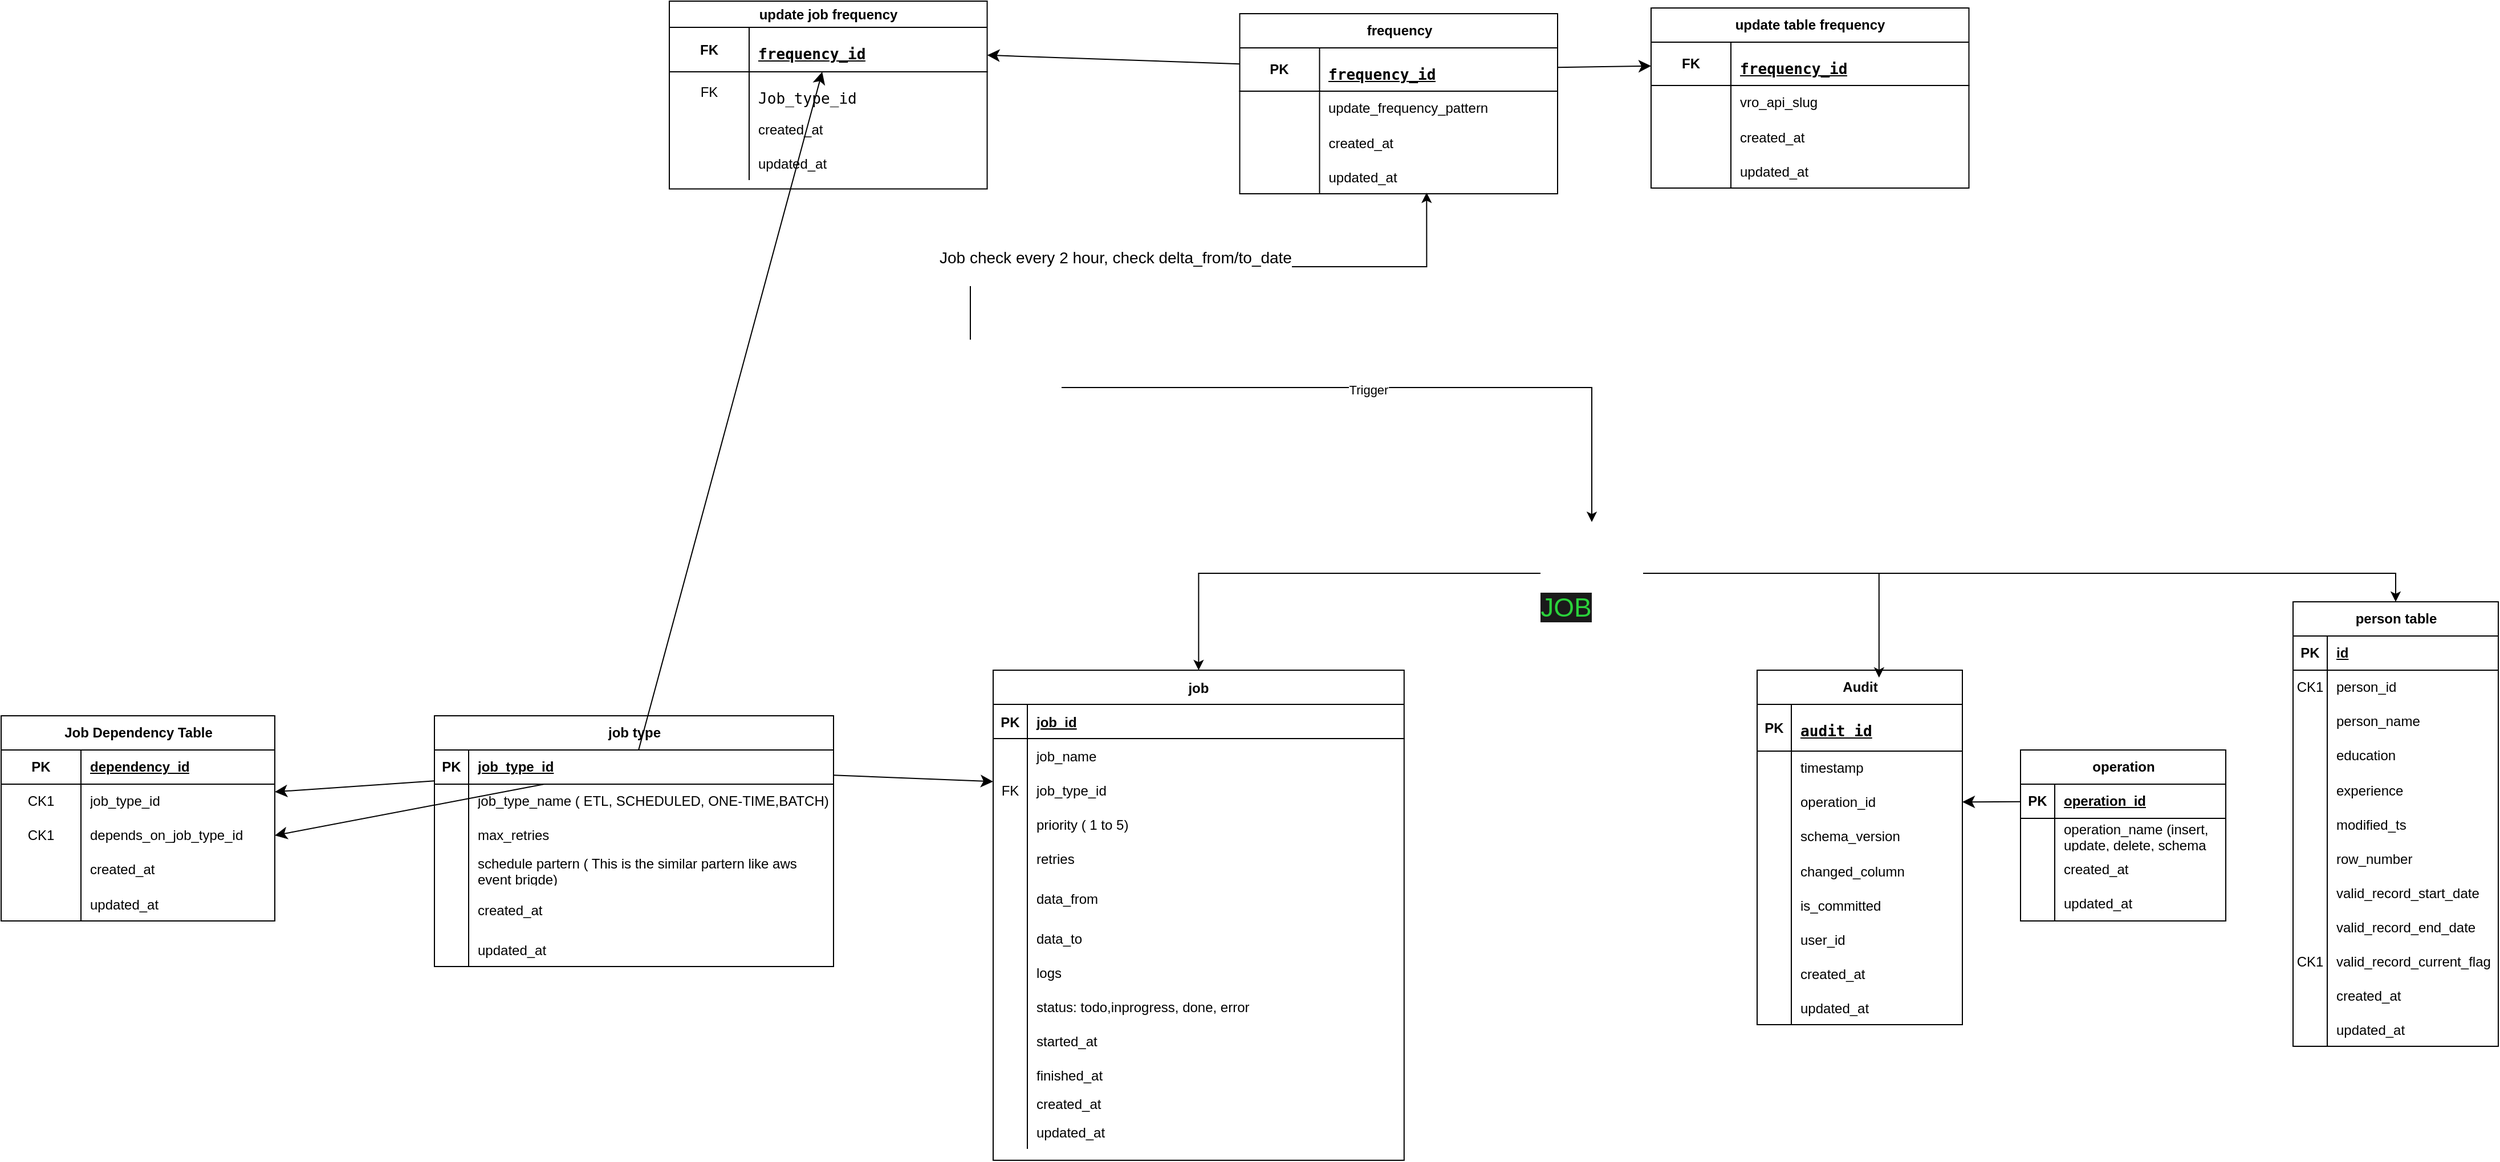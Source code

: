<mxfile version="24.7.12">
  <diagram name="Page-1" id="yF4b_deFSVlWdtcmTdpj">
    <mxGraphModel dx="2481" dy="980" grid="0" gridSize="10" guides="1" tooltips="1" connect="1" arrows="1" fold="1" page="1" pageScale="1" pageWidth="850" pageHeight="1100" background="none" math="0" shadow="0">
      <root>
        <mxCell id="0" />
        <mxCell id="1" parent="0" />
        <mxCell id="miBj2STuNEscEt3o1YzO-51" style="edgeStyle=orthogonalEdgeStyle;rounded=0;orthogonalLoop=1;jettySize=auto;html=1;" parent="1" source="iy5uLM-DOXcV6CtTuPYc-3" target="dzdEntVdq1MPW5jjg7Hb-29" edge="1">
          <mxGeometry relative="1" as="geometry" />
        </mxCell>
        <mxCell id="miBj2STuNEscEt3o1YzO-95" style="edgeStyle=orthogonalEdgeStyle;rounded=0;orthogonalLoop=1;jettySize=auto;html=1;entryX=0.5;entryY=0;entryDx=0;entryDy=0;" parent="1" source="iy5uLM-DOXcV6CtTuPYc-3" target="miBj2STuNEscEt3o1YzO-54" edge="1">
          <mxGeometry relative="1" as="geometry" />
        </mxCell>
        <mxCell id="iy5uLM-DOXcV6CtTuPYc-3" value="" style="shape=image;verticalLabelPosition=bottom;labelBackgroundColor=default;verticalAlign=top;aspect=fixed;imageAspect=0;image=https://miro.medium.com/v2/resize:fit:908/1*CjaH-vqt7LvnubwmRKmDTQ.png;fontColor=#3D3229;movable=1;resizable=1;rotatable=1;deletable=1;editable=1;locked=0;connectable=1;" parent="1" vertex="1">
          <mxGeometry x="740" y="520" width="90" height="90" as="geometry" />
        </mxCell>
        <mxCell id="miBj2STuNEscEt3o1YzO-49" style="edgeStyle=orthogonalEdgeStyle;rounded=0;orthogonalLoop=1;jettySize=auto;html=1;entryX=0.5;entryY=0;entryDx=0;entryDy=0;" parent="1" source="iy5uLM-DOXcV6CtTuPYc-38" target="iy5uLM-DOXcV6CtTuPYc-3" edge="1">
          <mxGeometry relative="1" as="geometry" />
        </mxCell>
        <mxCell id="miBj2STuNEscEt3o1YzO-50" value="Trigger" style="edgeLabel;html=1;align=center;verticalAlign=middle;resizable=0;points=[];" parent="miBj2STuNEscEt3o1YzO-49" vertex="1" connectable="0">
          <mxGeometry x="-0.077" y="-2" relative="1" as="geometry">
            <mxPoint as="offset" />
          </mxGeometry>
        </mxCell>
        <mxCell id="iy5uLM-DOXcV6CtTuPYc-38" value="" style="shape=image;verticalLabelPosition=bottom;labelBackgroundColor=default;verticalAlign=top;aspect=fixed;imageAspect=0;image=https://cdn-ssl-devio-img.classmethod.jp/wp-content/uploads/2020/01/amazon-eventbridge.png;" parent="1" vertex="1">
          <mxGeometry x="160" y="360" width="160" height="84" as="geometry" />
        </mxCell>
        <mxCell id="dzdEntVdq1MPW5jjg7Hb-1" value="Audit" style="shape=table;startSize=30;container=1;collapsible=1;childLayout=tableLayout;fixedRows=1;rowLines=0;fontStyle=1;align=center;resizeLast=1;html=1;" parent="1" vertex="1">
          <mxGeometry x="930" y="650" width="180" height="311" as="geometry" />
        </mxCell>
        <mxCell id="dzdEntVdq1MPW5jjg7Hb-2" value="" style="shape=tableRow;horizontal=0;startSize=0;swimlaneHead=0;swimlaneBody=0;fillColor=none;collapsible=0;dropTarget=0;points=[[0,0.5],[1,0.5]];portConstraint=eastwest;top=0;left=0;right=0;bottom=1;" parent="dzdEntVdq1MPW5jjg7Hb-1" vertex="1">
          <mxGeometry y="30" width="180" height="41" as="geometry" />
        </mxCell>
        <mxCell id="dzdEntVdq1MPW5jjg7Hb-3" value="PK" style="shape=partialRectangle;connectable=0;fillColor=none;top=0;left=0;bottom=0;right=0;fontStyle=1;overflow=hidden;whiteSpace=wrap;html=1;" parent="dzdEntVdq1MPW5jjg7Hb-2" vertex="1">
          <mxGeometry width="30" height="41" as="geometry">
            <mxRectangle width="30" height="41" as="alternateBounds" />
          </mxGeometry>
        </mxCell>
        <mxCell id="dzdEntVdq1MPW5jjg7Hb-4" value="&lt;div style=&quot;background-color: rgb(255, 255, 255);&quot;&gt;&lt;pre style=&quot;font-family:&#39;JetBrains Mono&#39;,monospace;font-size:9.8pt;&quot;&gt;audit id&lt;/pre&gt;&lt;/div&gt;" style="shape=partialRectangle;connectable=0;fillColor=none;top=0;left=0;bottom=0;right=0;align=left;spacingLeft=6;fontStyle=5;overflow=hidden;whiteSpace=wrap;html=1;" parent="dzdEntVdq1MPW5jjg7Hb-2" vertex="1">
          <mxGeometry x="30" width="150" height="41" as="geometry">
            <mxRectangle width="150" height="41" as="alternateBounds" />
          </mxGeometry>
        </mxCell>
        <mxCell id="dzdEntVdq1MPW5jjg7Hb-5" value="" style="shape=tableRow;horizontal=0;startSize=0;swimlaneHead=0;swimlaneBody=0;fillColor=none;collapsible=0;dropTarget=0;points=[[0,0.5],[1,0.5]];portConstraint=eastwest;top=0;left=0;right=0;bottom=0;" parent="dzdEntVdq1MPW5jjg7Hb-1" vertex="1">
          <mxGeometry y="71" width="180" height="30" as="geometry" />
        </mxCell>
        <mxCell id="dzdEntVdq1MPW5jjg7Hb-6" value="" style="shape=partialRectangle;connectable=0;fillColor=none;top=0;left=0;bottom=0;right=0;editable=1;overflow=hidden;whiteSpace=wrap;html=1;" parent="dzdEntVdq1MPW5jjg7Hb-5" vertex="1">
          <mxGeometry width="30" height="30" as="geometry">
            <mxRectangle width="30" height="30" as="alternateBounds" />
          </mxGeometry>
        </mxCell>
        <mxCell id="dzdEntVdq1MPW5jjg7Hb-7" value="timestamp" style="shape=partialRectangle;connectable=0;fillColor=none;top=0;left=0;bottom=0;right=0;align=left;spacingLeft=6;overflow=hidden;whiteSpace=wrap;html=1;" parent="dzdEntVdq1MPW5jjg7Hb-5" vertex="1">
          <mxGeometry x="30" width="150" height="30" as="geometry">
            <mxRectangle width="150" height="30" as="alternateBounds" />
          </mxGeometry>
        </mxCell>
        <mxCell id="dzdEntVdq1MPW5jjg7Hb-8" value="" style="shape=tableRow;horizontal=0;startSize=0;swimlaneHead=0;swimlaneBody=0;fillColor=none;collapsible=0;dropTarget=0;points=[[0,0.5],[1,0.5]];portConstraint=eastwest;top=0;left=0;right=0;bottom=0;" parent="dzdEntVdq1MPW5jjg7Hb-1" vertex="1">
          <mxGeometry y="101" width="180" height="30" as="geometry" />
        </mxCell>
        <mxCell id="dzdEntVdq1MPW5jjg7Hb-9" value="" style="shape=partialRectangle;connectable=0;fillColor=none;top=0;left=0;bottom=0;right=0;editable=1;overflow=hidden;whiteSpace=wrap;html=1;" parent="dzdEntVdq1MPW5jjg7Hb-8" vertex="1">
          <mxGeometry width="30" height="30" as="geometry">
            <mxRectangle width="30" height="30" as="alternateBounds" />
          </mxGeometry>
        </mxCell>
        <mxCell id="dzdEntVdq1MPW5jjg7Hb-10" value="operation_id" style="shape=partialRectangle;connectable=0;fillColor=none;top=0;left=0;bottom=0;right=0;align=left;spacingLeft=6;overflow=hidden;whiteSpace=wrap;html=1;" parent="dzdEntVdq1MPW5jjg7Hb-8" vertex="1">
          <mxGeometry x="30" width="150" height="30" as="geometry">
            <mxRectangle width="150" height="30" as="alternateBounds" />
          </mxGeometry>
        </mxCell>
        <mxCell id="dzdEntVdq1MPW5jjg7Hb-11" value="" style="shape=tableRow;horizontal=0;startSize=0;swimlaneHead=0;swimlaneBody=0;fillColor=none;collapsible=0;dropTarget=0;points=[[0,0.5],[1,0.5]];portConstraint=eastwest;top=0;left=0;right=0;bottom=0;" parent="dzdEntVdq1MPW5jjg7Hb-1" vertex="1">
          <mxGeometry y="131" width="180" height="30" as="geometry" />
        </mxCell>
        <mxCell id="dzdEntVdq1MPW5jjg7Hb-12" value="" style="shape=partialRectangle;connectable=0;fillColor=none;top=0;left=0;bottom=0;right=0;editable=1;overflow=hidden;whiteSpace=wrap;html=1;" parent="dzdEntVdq1MPW5jjg7Hb-11" vertex="1">
          <mxGeometry width="30" height="30" as="geometry">
            <mxRectangle width="30" height="30" as="alternateBounds" />
          </mxGeometry>
        </mxCell>
        <mxCell id="dzdEntVdq1MPW5jjg7Hb-13" value="schema_version" style="shape=partialRectangle;connectable=0;fillColor=none;top=0;left=0;bottom=0;right=0;align=left;spacingLeft=6;overflow=hidden;whiteSpace=wrap;html=1;" parent="dzdEntVdq1MPW5jjg7Hb-11" vertex="1">
          <mxGeometry x="30" width="150" height="30" as="geometry">
            <mxRectangle width="150" height="30" as="alternateBounds" />
          </mxGeometry>
        </mxCell>
        <mxCell id="dzdEntVdq1MPW5jjg7Hb-14" value="" style="shape=tableRow;horizontal=0;startSize=0;swimlaneHead=0;swimlaneBody=0;fillColor=none;collapsible=0;dropTarget=0;points=[[0,0.5],[1,0.5]];portConstraint=eastwest;top=0;left=0;right=0;bottom=0;" parent="dzdEntVdq1MPW5jjg7Hb-1" vertex="1">
          <mxGeometry y="161" width="180" height="30" as="geometry" />
        </mxCell>
        <mxCell id="dzdEntVdq1MPW5jjg7Hb-15" value="" style="shape=partialRectangle;connectable=0;fillColor=none;top=0;left=0;bottom=0;right=0;editable=1;overflow=hidden;" parent="dzdEntVdq1MPW5jjg7Hb-14" vertex="1">
          <mxGeometry width="30" height="30" as="geometry">
            <mxRectangle width="30" height="30" as="alternateBounds" />
          </mxGeometry>
        </mxCell>
        <mxCell id="dzdEntVdq1MPW5jjg7Hb-16" value="changed_column" style="shape=partialRectangle;connectable=0;fillColor=none;top=0;left=0;bottom=0;right=0;align=left;spacingLeft=6;overflow=hidden;" parent="dzdEntVdq1MPW5jjg7Hb-14" vertex="1">
          <mxGeometry x="30" width="150" height="30" as="geometry">
            <mxRectangle width="150" height="30" as="alternateBounds" />
          </mxGeometry>
        </mxCell>
        <mxCell id="dzdEntVdq1MPW5jjg7Hb-26" value="" style="shape=tableRow;horizontal=0;startSize=0;swimlaneHead=0;swimlaneBody=0;fillColor=none;collapsible=0;dropTarget=0;points=[[0,0.5],[1,0.5]];portConstraint=eastwest;top=0;left=0;right=0;bottom=0;" parent="dzdEntVdq1MPW5jjg7Hb-1" vertex="1">
          <mxGeometry y="191" width="180" height="30" as="geometry" />
        </mxCell>
        <mxCell id="dzdEntVdq1MPW5jjg7Hb-27" value="" style="shape=partialRectangle;connectable=0;fillColor=none;top=0;left=0;bottom=0;right=0;editable=1;overflow=hidden;" parent="dzdEntVdq1MPW5jjg7Hb-26" vertex="1">
          <mxGeometry width="30" height="30" as="geometry">
            <mxRectangle width="30" height="30" as="alternateBounds" />
          </mxGeometry>
        </mxCell>
        <mxCell id="dzdEntVdq1MPW5jjg7Hb-28" value="is_committed" style="shape=partialRectangle;connectable=0;fillColor=none;top=0;left=0;bottom=0;right=0;align=left;spacingLeft=6;overflow=hidden;" parent="dzdEntVdq1MPW5jjg7Hb-26" vertex="1">
          <mxGeometry x="30" width="150" height="30" as="geometry">
            <mxRectangle width="150" height="30" as="alternateBounds" />
          </mxGeometry>
        </mxCell>
        <mxCell id="dzdEntVdq1MPW5jjg7Hb-23" value="" style="shape=tableRow;horizontal=0;startSize=0;swimlaneHead=0;swimlaneBody=0;fillColor=none;collapsible=0;dropTarget=0;points=[[0,0.5],[1,0.5]];portConstraint=eastwest;top=0;left=0;right=0;bottom=0;" parent="dzdEntVdq1MPW5jjg7Hb-1" vertex="1">
          <mxGeometry y="221" width="180" height="30" as="geometry" />
        </mxCell>
        <mxCell id="dzdEntVdq1MPW5jjg7Hb-24" value="" style="shape=partialRectangle;connectable=0;fillColor=none;top=0;left=0;bottom=0;right=0;editable=1;overflow=hidden;" parent="dzdEntVdq1MPW5jjg7Hb-23" vertex="1">
          <mxGeometry width="30" height="30" as="geometry">
            <mxRectangle width="30" height="30" as="alternateBounds" />
          </mxGeometry>
        </mxCell>
        <mxCell id="dzdEntVdq1MPW5jjg7Hb-25" value="user_id" style="shape=partialRectangle;connectable=0;fillColor=none;top=0;left=0;bottom=0;right=0;align=left;spacingLeft=6;overflow=hidden;" parent="dzdEntVdq1MPW5jjg7Hb-23" vertex="1">
          <mxGeometry x="30" width="150" height="30" as="geometry">
            <mxRectangle width="150" height="30" as="alternateBounds" />
          </mxGeometry>
        </mxCell>
        <mxCell id="TbAeEo4B2QuOrT_JkvIs-4" value="" style="shape=tableRow;horizontal=0;startSize=0;swimlaneHead=0;swimlaneBody=0;fillColor=none;collapsible=0;dropTarget=0;points=[[0,0.5],[1,0.5]];portConstraint=eastwest;top=0;left=0;right=0;bottom=0;" vertex="1" parent="dzdEntVdq1MPW5jjg7Hb-1">
          <mxGeometry y="251" width="180" height="30" as="geometry" />
        </mxCell>
        <mxCell id="TbAeEo4B2QuOrT_JkvIs-5" value="" style="shape=partialRectangle;connectable=0;fillColor=none;top=0;left=0;bottom=0;right=0;editable=1;overflow=hidden;" vertex="1" parent="TbAeEo4B2QuOrT_JkvIs-4">
          <mxGeometry width="30" height="30" as="geometry">
            <mxRectangle width="30" height="30" as="alternateBounds" />
          </mxGeometry>
        </mxCell>
        <mxCell id="TbAeEo4B2QuOrT_JkvIs-6" value="created_at" style="shape=partialRectangle;connectable=0;fillColor=none;top=0;left=0;bottom=0;right=0;align=left;spacingLeft=6;overflow=hidden;" vertex="1" parent="TbAeEo4B2QuOrT_JkvIs-4">
          <mxGeometry x="30" width="150" height="30" as="geometry">
            <mxRectangle width="150" height="30" as="alternateBounds" />
          </mxGeometry>
        </mxCell>
        <mxCell id="TbAeEo4B2QuOrT_JkvIs-1" value="" style="shape=tableRow;horizontal=0;startSize=0;swimlaneHead=0;swimlaneBody=0;fillColor=none;collapsible=0;dropTarget=0;points=[[0,0.5],[1,0.5]];portConstraint=eastwest;top=0;left=0;right=0;bottom=0;" vertex="1" parent="dzdEntVdq1MPW5jjg7Hb-1">
          <mxGeometry y="281" width="180" height="30" as="geometry" />
        </mxCell>
        <mxCell id="TbAeEo4B2QuOrT_JkvIs-2" value="" style="shape=partialRectangle;connectable=0;fillColor=none;top=0;left=0;bottom=0;right=0;editable=1;overflow=hidden;" vertex="1" parent="TbAeEo4B2QuOrT_JkvIs-1">
          <mxGeometry width="30" height="30" as="geometry">
            <mxRectangle width="30" height="30" as="alternateBounds" />
          </mxGeometry>
        </mxCell>
        <mxCell id="TbAeEo4B2QuOrT_JkvIs-3" value="updated_at" style="shape=partialRectangle;connectable=0;fillColor=none;top=0;left=0;bottom=0;right=0;align=left;spacingLeft=6;overflow=hidden;" vertex="1" parent="TbAeEo4B2QuOrT_JkvIs-1">
          <mxGeometry x="30" width="150" height="30" as="geometry">
            <mxRectangle width="150" height="30" as="alternateBounds" />
          </mxGeometry>
        </mxCell>
        <mxCell id="dzdEntVdq1MPW5jjg7Hb-29" value="job" style="shape=table;startSize=30;container=1;collapsible=1;childLayout=tableLayout;fixedRows=1;rowLines=0;fontStyle=1;align=center;resizeLast=1;" parent="1" vertex="1">
          <mxGeometry x="260" y="650" width="360.4" height="430" as="geometry" />
        </mxCell>
        <mxCell id="dzdEntVdq1MPW5jjg7Hb-30" value="" style="shape=partialRectangle;collapsible=0;dropTarget=0;pointerEvents=0;fillColor=none;points=[[0,0.5],[1,0.5]];portConstraint=eastwest;top=0;left=0;right=0;bottom=1;" parent="dzdEntVdq1MPW5jjg7Hb-29" vertex="1">
          <mxGeometry y="30" width="360.4" height="30" as="geometry" />
        </mxCell>
        <mxCell id="dzdEntVdq1MPW5jjg7Hb-31" value="PK" style="shape=partialRectangle;overflow=hidden;connectable=0;fillColor=none;top=0;left=0;bottom=0;right=0;fontStyle=1;" parent="dzdEntVdq1MPW5jjg7Hb-30" vertex="1">
          <mxGeometry width="30" height="30" as="geometry">
            <mxRectangle width="30" height="30" as="alternateBounds" />
          </mxGeometry>
        </mxCell>
        <mxCell id="dzdEntVdq1MPW5jjg7Hb-32" value="job_id" style="shape=partialRectangle;overflow=hidden;connectable=0;fillColor=none;top=0;left=0;bottom=0;right=0;align=left;spacingLeft=6;fontStyle=5;" parent="dzdEntVdq1MPW5jjg7Hb-30" vertex="1">
          <mxGeometry x="30" width="330.4" height="30" as="geometry">
            <mxRectangle width="330.4" height="30" as="alternateBounds" />
          </mxGeometry>
        </mxCell>
        <mxCell id="dzdEntVdq1MPW5jjg7Hb-51" value="" style="shape=tableRow;horizontal=0;startSize=0;swimlaneHead=0;swimlaneBody=0;fillColor=none;collapsible=0;dropTarget=0;points=[[0,0.5],[1,0.5]];portConstraint=eastwest;top=0;left=0;right=0;bottom=0;" parent="dzdEntVdq1MPW5jjg7Hb-29" vertex="1">
          <mxGeometry y="60" width="360.4" height="30" as="geometry" />
        </mxCell>
        <mxCell id="dzdEntVdq1MPW5jjg7Hb-52" value="" style="shape=partialRectangle;connectable=0;fillColor=none;top=0;left=0;bottom=0;right=0;editable=1;overflow=hidden;" parent="dzdEntVdq1MPW5jjg7Hb-51" vertex="1">
          <mxGeometry width="30" height="30" as="geometry">
            <mxRectangle width="30" height="30" as="alternateBounds" />
          </mxGeometry>
        </mxCell>
        <mxCell id="dzdEntVdq1MPW5jjg7Hb-53" value="job_name" style="shape=partialRectangle;connectable=0;fillColor=none;top=0;left=0;bottom=0;right=0;align=left;spacingLeft=6;overflow=hidden;" parent="dzdEntVdq1MPW5jjg7Hb-51" vertex="1">
          <mxGeometry x="30" width="330.4" height="30" as="geometry">
            <mxRectangle width="330.4" height="30" as="alternateBounds" />
          </mxGeometry>
        </mxCell>
        <mxCell id="dzdEntVdq1MPW5jjg7Hb-54" value="" style="shape=tableRow;horizontal=0;startSize=0;swimlaneHead=0;swimlaneBody=0;fillColor=none;collapsible=0;dropTarget=0;points=[[0,0.5],[1,0.5]];portConstraint=eastwest;top=0;left=0;right=0;bottom=0;" parent="dzdEntVdq1MPW5jjg7Hb-29" vertex="1">
          <mxGeometry y="90" width="360.4" height="30" as="geometry" />
        </mxCell>
        <mxCell id="dzdEntVdq1MPW5jjg7Hb-55" value="FK" style="shape=partialRectangle;connectable=0;fillColor=none;top=0;left=0;bottom=0;right=0;editable=1;overflow=hidden;" parent="dzdEntVdq1MPW5jjg7Hb-54" vertex="1">
          <mxGeometry width="30" height="30" as="geometry">
            <mxRectangle width="30" height="30" as="alternateBounds" />
          </mxGeometry>
        </mxCell>
        <mxCell id="dzdEntVdq1MPW5jjg7Hb-56" value="job_type_id" style="shape=partialRectangle;connectable=0;fillColor=none;top=0;left=0;bottom=0;right=0;align=left;spacingLeft=6;overflow=hidden;" parent="dzdEntVdq1MPW5jjg7Hb-54" vertex="1">
          <mxGeometry x="30" width="330.4" height="30" as="geometry">
            <mxRectangle width="330.4" height="30" as="alternateBounds" />
          </mxGeometry>
        </mxCell>
        <mxCell id="dzdEntVdq1MPW5jjg7Hb-57" value="" style="shape=tableRow;horizontal=0;startSize=0;swimlaneHead=0;swimlaneBody=0;fillColor=none;collapsible=0;dropTarget=0;points=[[0,0.5],[1,0.5]];portConstraint=eastwest;top=0;left=0;right=0;bottom=0;" parent="dzdEntVdq1MPW5jjg7Hb-29" vertex="1">
          <mxGeometry y="120" width="360.4" height="30" as="geometry" />
        </mxCell>
        <mxCell id="dzdEntVdq1MPW5jjg7Hb-58" value="" style="shape=partialRectangle;connectable=0;fillColor=none;top=0;left=0;bottom=0;right=0;editable=1;overflow=hidden;" parent="dzdEntVdq1MPW5jjg7Hb-57" vertex="1">
          <mxGeometry width="30" height="30" as="geometry">
            <mxRectangle width="30" height="30" as="alternateBounds" />
          </mxGeometry>
        </mxCell>
        <mxCell id="dzdEntVdq1MPW5jjg7Hb-59" value="priority ( 1 to 5) " style="shape=partialRectangle;connectable=0;fillColor=none;top=0;left=0;bottom=0;right=0;align=left;spacingLeft=6;overflow=hidden;" parent="dzdEntVdq1MPW5jjg7Hb-57" vertex="1">
          <mxGeometry x="30" width="330.4" height="30" as="geometry">
            <mxRectangle width="330.4" height="30" as="alternateBounds" />
          </mxGeometry>
        </mxCell>
        <mxCell id="dzdEntVdq1MPW5jjg7Hb-60" value="" style="shape=tableRow;horizontal=0;startSize=0;swimlaneHead=0;swimlaneBody=0;fillColor=none;collapsible=0;dropTarget=0;points=[[0,0.5],[1,0.5]];portConstraint=eastwest;top=0;left=0;right=0;bottom=0;" parent="dzdEntVdq1MPW5jjg7Hb-29" vertex="1">
          <mxGeometry y="150" width="360.4" height="30" as="geometry" />
        </mxCell>
        <mxCell id="dzdEntVdq1MPW5jjg7Hb-61" value="" style="shape=partialRectangle;connectable=0;fillColor=none;top=0;left=0;bottom=0;right=0;editable=1;overflow=hidden;" parent="dzdEntVdq1MPW5jjg7Hb-60" vertex="1">
          <mxGeometry width="30" height="30" as="geometry">
            <mxRectangle width="30" height="30" as="alternateBounds" />
          </mxGeometry>
        </mxCell>
        <mxCell id="dzdEntVdq1MPW5jjg7Hb-62" value="retries" style="shape=partialRectangle;connectable=0;fillColor=none;top=0;left=0;bottom=0;right=0;align=left;spacingLeft=6;overflow=hidden;" parent="dzdEntVdq1MPW5jjg7Hb-60" vertex="1">
          <mxGeometry x="30" width="330.4" height="30" as="geometry">
            <mxRectangle width="330.4" height="30" as="alternateBounds" />
          </mxGeometry>
        </mxCell>
        <mxCell id="dzdEntVdq1MPW5jjg7Hb-66" value="" style="shape=tableRow;horizontal=0;startSize=0;swimlaneHead=0;swimlaneBody=0;fillColor=none;collapsible=0;dropTarget=0;points=[[0,0.5],[1,0.5]];portConstraint=eastwest;top=0;left=0;right=0;bottom=0;" parent="dzdEntVdq1MPW5jjg7Hb-29" vertex="1">
          <mxGeometry y="180" width="360.4" height="40" as="geometry" />
        </mxCell>
        <mxCell id="dzdEntVdq1MPW5jjg7Hb-67" value="" style="shape=partialRectangle;connectable=0;fillColor=none;top=0;left=0;bottom=0;right=0;editable=1;overflow=hidden;" parent="dzdEntVdq1MPW5jjg7Hb-66" vertex="1">
          <mxGeometry width="30" height="40" as="geometry">
            <mxRectangle width="30" height="40" as="alternateBounds" />
          </mxGeometry>
        </mxCell>
        <mxCell id="dzdEntVdq1MPW5jjg7Hb-68" value="data_from" style="shape=partialRectangle;connectable=0;fillColor=none;top=0;left=0;bottom=0;right=0;align=left;spacingLeft=6;overflow=hidden;" parent="dzdEntVdq1MPW5jjg7Hb-66" vertex="1">
          <mxGeometry x="30" width="330.4" height="40" as="geometry">
            <mxRectangle width="330.4" height="40" as="alternateBounds" />
          </mxGeometry>
        </mxCell>
        <mxCell id="dzdEntVdq1MPW5jjg7Hb-33" value="" style="shape=partialRectangle;collapsible=0;dropTarget=0;pointerEvents=0;fillColor=none;points=[[0,0.5],[1,0.5]];portConstraint=eastwest;top=0;left=0;right=0;bottom=0;" parent="dzdEntVdq1MPW5jjg7Hb-29" vertex="1">
          <mxGeometry y="220" width="360.4" height="30" as="geometry" />
        </mxCell>
        <mxCell id="dzdEntVdq1MPW5jjg7Hb-34" value="" style="shape=partialRectangle;overflow=hidden;connectable=0;fillColor=none;top=0;left=0;bottom=0;right=0;" parent="dzdEntVdq1MPW5jjg7Hb-33" vertex="1">
          <mxGeometry width="30" height="30" as="geometry">
            <mxRectangle width="30" height="30" as="alternateBounds" />
          </mxGeometry>
        </mxCell>
        <mxCell id="dzdEntVdq1MPW5jjg7Hb-35" value="data_to" style="shape=partialRectangle;overflow=hidden;connectable=0;fillColor=none;top=0;left=0;bottom=0;right=0;align=left;spacingLeft=6;" parent="dzdEntVdq1MPW5jjg7Hb-33" vertex="1">
          <mxGeometry x="30" width="330.4" height="30" as="geometry">
            <mxRectangle width="330.4" height="30" as="alternateBounds" />
          </mxGeometry>
        </mxCell>
        <mxCell id="dzdEntVdq1MPW5jjg7Hb-39" value="" style="shape=tableRow;horizontal=0;startSize=0;swimlaneHead=0;swimlaneBody=0;fillColor=none;collapsible=0;dropTarget=0;points=[[0,0.5],[1,0.5]];portConstraint=eastwest;top=0;left=0;right=0;bottom=0;" parent="dzdEntVdq1MPW5jjg7Hb-29" vertex="1">
          <mxGeometry y="250" width="360.4" height="30" as="geometry" />
        </mxCell>
        <mxCell id="dzdEntVdq1MPW5jjg7Hb-40" value="" style="shape=partialRectangle;connectable=0;fillColor=none;top=0;left=0;bottom=0;right=0;editable=1;overflow=hidden;" parent="dzdEntVdq1MPW5jjg7Hb-39" vertex="1">
          <mxGeometry width="30" height="30" as="geometry">
            <mxRectangle width="30" height="30" as="alternateBounds" />
          </mxGeometry>
        </mxCell>
        <mxCell id="dzdEntVdq1MPW5jjg7Hb-41" value="logs" style="shape=partialRectangle;connectable=0;fillColor=none;top=0;left=0;bottom=0;right=0;align=left;spacingLeft=6;overflow=hidden;" parent="dzdEntVdq1MPW5jjg7Hb-39" vertex="1">
          <mxGeometry x="30" width="330.4" height="30" as="geometry">
            <mxRectangle width="330.4" height="30" as="alternateBounds" />
          </mxGeometry>
        </mxCell>
        <mxCell id="dzdEntVdq1MPW5jjg7Hb-42" value="" style="shape=tableRow;horizontal=0;startSize=0;swimlaneHead=0;swimlaneBody=0;fillColor=none;collapsible=0;dropTarget=0;points=[[0,0.5],[1,0.5]];portConstraint=eastwest;top=0;left=0;right=0;bottom=0;" parent="dzdEntVdq1MPW5jjg7Hb-29" vertex="1">
          <mxGeometry y="280" width="360.4" height="30" as="geometry" />
        </mxCell>
        <mxCell id="dzdEntVdq1MPW5jjg7Hb-43" value="" style="shape=partialRectangle;connectable=0;fillColor=none;top=0;left=0;bottom=0;right=0;editable=1;overflow=hidden;" parent="dzdEntVdq1MPW5jjg7Hb-42" vertex="1">
          <mxGeometry width="30" height="30" as="geometry">
            <mxRectangle width="30" height="30" as="alternateBounds" />
          </mxGeometry>
        </mxCell>
        <mxCell id="dzdEntVdq1MPW5jjg7Hb-44" value="status: todo,inprogress, done, error" style="shape=partialRectangle;connectable=0;fillColor=none;top=0;left=0;bottom=0;right=0;align=left;spacingLeft=6;overflow=hidden;" parent="dzdEntVdq1MPW5jjg7Hb-42" vertex="1">
          <mxGeometry x="30" width="330.4" height="30" as="geometry">
            <mxRectangle width="330.4" height="30" as="alternateBounds" />
          </mxGeometry>
        </mxCell>
        <mxCell id="dzdEntVdq1MPW5jjg7Hb-72" value="" style="shape=tableRow;horizontal=0;startSize=0;swimlaneHead=0;swimlaneBody=0;fillColor=none;collapsible=0;dropTarget=0;points=[[0,0.5],[1,0.5]];portConstraint=eastwest;top=0;left=0;right=0;bottom=0;" parent="dzdEntVdq1MPW5jjg7Hb-29" vertex="1">
          <mxGeometry y="310" width="360.4" height="30" as="geometry" />
        </mxCell>
        <mxCell id="dzdEntVdq1MPW5jjg7Hb-73" value="" style="shape=partialRectangle;connectable=0;fillColor=none;top=0;left=0;bottom=0;right=0;editable=1;overflow=hidden;" parent="dzdEntVdq1MPW5jjg7Hb-72" vertex="1">
          <mxGeometry width="30" height="30" as="geometry">
            <mxRectangle width="30" height="30" as="alternateBounds" />
          </mxGeometry>
        </mxCell>
        <mxCell id="dzdEntVdq1MPW5jjg7Hb-74" value="started_at" style="shape=partialRectangle;connectable=0;fillColor=none;top=0;left=0;bottom=0;right=0;align=left;spacingLeft=6;overflow=hidden;" parent="dzdEntVdq1MPW5jjg7Hb-72" vertex="1">
          <mxGeometry x="30" width="330.4" height="30" as="geometry">
            <mxRectangle width="330.4" height="30" as="alternateBounds" />
          </mxGeometry>
        </mxCell>
        <mxCell id="dzdEntVdq1MPW5jjg7Hb-69" value="" style="shape=tableRow;horizontal=0;startSize=0;swimlaneHead=0;swimlaneBody=0;fillColor=none;collapsible=0;dropTarget=0;points=[[0,0.5],[1,0.5]];portConstraint=eastwest;top=0;left=0;right=0;bottom=0;" parent="dzdEntVdq1MPW5jjg7Hb-29" vertex="1">
          <mxGeometry y="340" width="360.4" height="30" as="geometry" />
        </mxCell>
        <mxCell id="dzdEntVdq1MPW5jjg7Hb-70" value="" style="shape=partialRectangle;connectable=0;fillColor=none;top=0;left=0;bottom=0;right=0;editable=1;overflow=hidden;" parent="dzdEntVdq1MPW5jjg7Hb-69" vertex="1">
          <mxGeometry width="30" height="30" as="geometry">
            <mxRectangle width="30" height="30" as="alternateBounds" />
          </mxGeometry>
        </mxCell>
        <mxCell id="dzdEntVdq1MPW5jjg7Hb-71" value="finished_at" style="shape=partialRectangle;connectable=0;fillColor=none;top=0;left=0;bottom=0;right=0;align=left;spacingLeft=6;overflow=hidden;" parent="dzdEntVdq1MPW5jjg7Hb-69" vertex="1">
          <mxGeometry x="30" width="330.4" height="30" as="geometry">
            <mxRectangle width="330.4" height="30" as="alternateBounds" />
          </mxGeometry>
        </mxCell>
        <mxCell id="dzdEntVdq1MPW5jjg7Hb-45" value="" style="shape=tableRow;horizontal=0;startSize=0;swimlaneHead=0;swimlaneBody=0;fillColor=none;collapsible=0;dropTarget=0;points=[[0,0.5],[1,0.5]];portConstraint=eastwest;top=0;left=0;right=0;bottom=0;" parent="dzdEntVdq1MPW5jjg7Hb-29" vertex="1">
          <mxGeometry y="370" width="360.4" height="20" as="geometry" />
        </mxCell>
        <mxCell id="dzdEntVdq1MPW5jjg7Hb-46" value="" style="shape=partialRectangle;connectable=0;fillColor=none;top=0;left=0;bottom=0;right=0;editable=1;overflow=hidden;" parent="dzdEntVdq1MPW5jjg7Hb-45" vertex="1">
          <mxGeometry width="30" height="20" as="geometry">
            <mxRectangle width="30" height="20" as="alternateBounds" />
          </mxGeometry>
        </mxCell>
        <mxCell id="dzdEntVdq1MPW5jjg7Hb-47" value="created_at" style="shape=partialRectangle;connectable=0;fillColor=none;top=0;left=0;bottom=0;right=0;align=left;spacingLeft=6;overflow=hidden;" parent="dzdEntVdq1MPW5jjg7Hb-45" vertex="1">
          <mxGeometry x="30" width="330.4" height="20" as="geometry">
            <mxRectangle width="330.4" height="20" as="alternateBounds" />
          </mxGeometry>
        </mxCell>
        <mxCell id="dzdEntVdq1MPW5jjg7Hb-48" value="" style="shape=tableRow;horizontal=0;startSize=0;swimlaneHead=0;swimlaneBody=0;fillColor=none;collapsible=0;dropTarget=0;points=[[0,0.5],[1,0.5]];portConstraint=eastwest;top=0;left=0;right=0;bottom=0;" parent="dzdEntVdq1MPW5jjg7Hb-29" vertex="1">
          <mxGeometry y="390" width="360.4" height="30" as="geometry" />
        </mxCell>
        <mxCell id="dzdEntVdq1MPW5jjg7Hb-49" value="" style="shape=partialRectangle;connectable=0;fillColor=none;top=0;left=0;bottom=0;right=0;editable=1;overflow=hidden;" parent="dzdEntVdq1MPW5jjg7Hb-48" vertex="1">
          <mxGeometry width="30" height="30" as="geometry">
            <mxRectangle width="30" height="30" as="alternateBounds" />
          </mxGeometry>
        </mxCell>
        <mxCell id="dzdEntVdq1MPW5jjg7Hb-50" value="updated_at" style="shape=partialRectangle;connectable=0;fillColor=none;top=0;left=0;bottom=0;right=0;align=left;spacingLeft=6;overflow=hidden;" parent="dzdEntVdq1MPW5jjg7Hb-48" vertex="1">
          <mxGeometry x="30" width="330.4" height="30" as="geometry">
            <mxRectangle width="330.4" height="30" as="alternateBounds" />
          </mxGeometry>
        </mxCell>
        <mxCell id="dzdEntVdq1MPW5jjg7Hb-75" value="job type" style="shape=table;startSize=30;container=1;collapsible=1;childLayout=tableLayout;fixedRows=1;rowLines=0;fontStyle=1;align=center;resizeLast=1;html=1;" parent="1" vertex="1">
          <mxGeometry x="-230" y="690" width="350" height="220" as="geometry" />
        </mxCell>
        <mxCell id="dzdEntVdq1MPW5jjg7Hb-76" value="" style="shape=tableRow;horizontal=0;startSize=0;swimlaneHead=0;swimlaneBody=0;fillColor=none;collapsible=0;dropTarget=0;points=[[0,0.5],[1,0.5]];portConstraint=eastwest;top=0;left=0;right=0;bottom=1;" parent="dzdEntVdq1MPW5jjg7Hb-75" vertex="1">
          <mxGeometry y="30" width="350" height="30" as="geometry" />
        </mxCell>
        <mxCell id="dzdEntVdq1MPW5jjg7Hb-77" value="PK" style="shape=partialRectangle;connectable=0;fillColor=none;top=0;left=0;bottom=0;right=0;fontStyle=1;overflow=hidden;whiteSpace=wrap;html=1;" parent="dzdEntVdq1MPW5jjg7Hb-76" vertex="1">
          <mxGeometry width="30" height="30" as="geometry">
            <mxRectangle width="30" height="30" as="alternateBounds" />
          </mxGeometry>
        </mxCell>
        <mxCell id="dzdEntVdq1MPW5jjg7Hb-78" value="job_type_id" style="shape=partialRectangle;connectable=0;fillColor=none;top=0;left=0;bottom=0;right=0;align=left;spacingLeft=6;fontStyle=5;overflow=hidden;whiteSpace=wrap;html=1;" parent="dzdEntVdq1MPW5jjg7Hb-76" vertex="1">
          <mxGeometry x="30" width="320" height="30" as="geometry">
            <mxRectangle width="320" height="30" as="alternateBounds" />
          </mxGeometry>
        </mxCell>
        <mxCell id="dzdEntVdq1MPW5jjg7Hb-79" value="" style="shape=tableRow;horizontal=0;startSize=0;swimlaneHead=0;swimlaneBody=0;fillColor=none;collapsible=0;dropTarget=0;points=[[0,0.5],[1,0.5]];portConstraint=eastwest;top=0;left=0;right=0;bottom=0;" parent="dzdEntVdq1MPW5jjg7Hb-75" vertex="1">
          <mxGeometry y="60" width="350" height="30" as="geometry" />
        </mxCell>
        <mxCell id="dzdEntVdq1MPW5jjg7Hb-80" value="" style="shape=partialRectangle;connectable=0;fillColor=none;top=0;left=0;bottom=0;right=0;editable=1;overflow=hidden;whiteSpace=wrap;html=1;" parent="dzdEntVdq1MPW5jjg7Hb-79" vertex="1">
          <mxGeometry width="30" height="30" as="geometry">
            <mxRectangle width="30" height="30" as="alternateBounds" />
          </mxGeometry>
        </mxCell>
        <mxCell id="dzdEntVdq1MPW5jjg7Hb-81" value="&lt;span style=&quot;text-wrap: nowrap;&quot;&gt;job_type_name ( ETL, SCHEDULED, ONE-TIME,BATCH)&lt;/span&gt;" style="shape=partialRectangle;connectable=0;fillColor=none;top=0;left=0;bottom=0;right=0;align=left;spacingLeft=6;overflow=hidden;whiteSpace=wrap;html=1;" parent="dzdEntVdq1MPW5jjg7Hb-79" vertex="1">
          <mxGeometry x="30" width="320" height="30" as="geometry">
            <mxRectangle width="320" height="30" as="alternateBounds" />
          </mxGeometry>
        </mxCell>
        <mxCell id="dzdEntVdq1MPW5jjg7Hb-82" value="" style="shape=tableRow;horizontal=0;startSize=0;swimlaneHead=0;swimlaneBody=0;fillColor=none;collapsible=0;dropTarget=0;points=[[0,0.5],[1,0.5]];portConstraint=eastwest;top=0;left=0;right=0;bottom=0;" parent="dzdEntVdq1MPW5jjg7Hb-75" vertex="1">
          <mxGeometry y="90" width="350" height="30" as="geometry" />
        </mxCell>
        <mxCell id="dzdEntVdq1MPW5jjg7Hb-83" value="" style="shape=partialRectangle;connectable=0;fillColor=none;top=0;left=0;bottom=0;right=0;editable=1;overflow=hidden;whiteSpace=wrap;html=1;" parent="dzdEntVdq1MPW5jjg7Hb-82" vertex="1">
          <mxGeometry width="30" height="30" as="geometry">
            <mxRectangle width="30" height="30" as="alternateBounds" />
          </mxGeometry>
        </mxCell>
        <mxCell id="dzdEntVdq1MPW5jjg7Hb-84" value="&lt;span style=&quot;text-wrap: nowrap;&quot;&gt;max_retries&lt;/span&gt;" style="shape=partialRectangle;connectable=0;fillColor=none;top=0;left=0;bottom=0;right=0;align=left;spacingLeft=6;overflow=hidden;whiteSpace=wrap;html=1;" parent="dzdEntVdq1MPW5jjg7Hb-82" vertex="1">
          <mxGeometry x="30" width="320" height="30" as="geometry">
            <mxRectangle width="320" height="30" as="alternateBounds" />
          </mxGeometry>
        </mxCell>
        <mxCell id="dzdEntVdq1MPW5jjg7Hb-85" value="" style="shape=tableRow;horizontal=0;startSize=0;swimlaneHead=0;swimlaneBody=0;fillColor=none;collapsible=0;dropTarget=0;points=[[0,0.5],[1,0.5]];portConstraint=eastwest;top=0;left=0;right=0;bottom=0;" parent="dzdEntVdq1MPW5jjg7Hb-75" vertex="1">
          <mxGeometry y="120" width="350" height="30" as="geometry" />
        </mxCell>
        <mxCell id="dzdEntVdq1MPW5jjg7Hb-86" value="" style="shape=partialRectangle;connectable=0;fillColor=none;top=0;left=0;bottom=0;right=0;editable=1;overflow=hidden;whiteSpace=wrap;html=1;" parent="dzdEntVdq1MPW5jjg7Hb-85" vertex="1">
          <mxGeometry width="30" height="30" as="geometry">
            <mxRectangle width="30" height="30" as="alternateBounds" />
          </mxGeometry>
        </mxCell>
        <mxCell id="dzdEntVdq1MPW5jjg7Hb-87" value="schedule partern ( This is the similar partern like aws event brigde)" style="shape=partialRectangle;connectable=0;fillColor=none;top=0;left=0;bottom=0;right=0;align=left;spacingLeft=6;overflow=hidden;whiteSpace=wrap;html=1;" parent="dzdEntVdq1MPW5jjg7Hb-85" vertex="1">
          <mxGeometry x="30" width="320" height="30" as="geometry">
            <mxRectangle width="320" height="30" as="alternateBounds" />
          </mxGeometry>
        </mxCell>
        <mxCell id="dzdEntVdq1MPW5jjg7Hb-89" value="" style="shape=tableRow;horizontal=0;startSize=0;swimlaneHead=0;swimlaneBody=0;fillColor=none;collapsible=0;dropTarget=0;points=[[0,0.5],[1,0.5]];portConstraint=eastwest;top=0;left=0;right=0;bottom=0;" parent="dzdEntVdq1MPW5jjg7Hb-75" vertex="1">
          <mxGeometry y="150" width="350" height="40" as="geometry" />
        </mxCell>
        <mxCell id="dzdEntVdq1MPW5jjg7Hb-90" value="" style="shape=partialRectangle;connectable=0;fillColor=none;top=0;left=0;bottom=0;right=0;editable=1;overflow=hidden;" parent="dzdEntVdq1MPW5jjg7Hb-89" vertex="1">
          <mxGeometry width="30" height="40" as="geometry">
            <mxRectangle width="30" height="40" as="alternateBounds" />
          </mxGeometry>
        </mxCell>
        <mxCell id="dzdEntVdq1MPW5jjg7Hb-91" value="created_at" style="shape=partialRectangle;connectable=0;fillColor=none;top=0;left=0;bottom=0;right=0;align=left;spacingLeft=6;overflow=hidden;" parent="dzdEntVdq1MPW5jjg7Hb-89" vertex="1">
          <mxGeometry x="30" width="320" height="40" as="geometry">
            <mxRectangle width="320" height="40" as="alternateBounds" />
          </mxGeometry>
        </mxCell>
        <mxCell id="dzdEntVdq1MPW5jjg7Hb-92" value="" style="shape=tableRow;horizontal=0;startSize=0;swimlaneHead=0;swimlaneBody=0;fillColor=none;collapsible=0;dropTarget=0;points=[[0,0.5],[1,0.5]];portConstraint=eastwest;top=0;left=0;right=0;bottom=0;" parent="dzdEntVdq1MPW5jjg7Hb-75" vertex="1">
          <mxGeometry y="190" width="350" height="30" as="geometry" />
        </mxCell>
        <mxCell id="dzdEntVdq1MPW5jjg7Hb-93" value="" style="shape=partialRectangle;connectable=0;fillColor=none;top=0;left=0;bottom=0;right=0;editable=1;overflow=hidden;" parent="dzdEntVdq1MPW5jjg7Hb-92" vertex="1">
          <mxGeometry width="30" height="30" as="geometry">
            <mxRectangle width="30" height="30" as="alternateBounds" />
          </mxGeometry>
        </mxCell>
        <mxCell id="dzdEntVdq1MPW5jjg7Hb-94" value="updated_at" style="shape=partialRectangle;connectable=0;fillColor=none;top=0;left=0;bottom=0;right=0;align=left;spacingLeft=6;overflow=hidden;" parent="dzdEntVdq1MPW5jjg7Hb-92" vertex="1">
          <mxGeometry x="30" width="320" height="30" as="geometry">
            <mxRectangle width="320" height="30" as="alternateBounds" />
          </mxGeometry>
        </mxCell>
        <mxCell id="miBj2STuNEscEt3o1YzO-1" value="Job Dependency Table" style="shape=table;startSize=30;container=1;collapsible=1;childLayout=tableLayout;fixedRows=1;rowLines=0;fontStyle=1;align=center;resizeLast=1;html=1;" parent="1" vertex="1">
          <mxGeometry x="-610" y="690" width="240" height="180" as="geometry" />
        </mxCell>
        <mxCell id="miBj2STuNEscEt3o1YzO-2" value="" style="shape=tableRow;horizontal=0;startSize=0;swimlaneHead=0;swimlaneBody=0;fillColor=none;collapsible=0;dropTarget=0;points=[[0,0.5],[1,0.5]];portConstraint=eastwest;top=0;left=0;right=0;bottom=1;" parent="miBj2STuNEscEt3o1YzO-1" vertex="1">
          <mxGeometry y="30" width="240" height="30" as="geometry" />
        </mxCell>
        <mxCell id="miBj2STuNEscEt3o1YzO-3" value="PK" style="shape=partialRectangle;connectable=0;fillColor=none;top=0;left=0;bottom=0;right=0;fontStyle=1;overflow=hidden;whiteSpace=wrap;html=1;" parent="miBj2STuNEscEt3o1YzO-2" vertex="1">
          <mxGeometry width="70" height="30" as="geometry">
            <mxRectangle width="70" height="30" as="alternateBounds" />
          </mxGeometry>
        </mxCell>
        <mxCell id="miBj2STuNEscEt3o1YzO-4" value="dependency_id" style="shape=partialRectangle;connectable=0;fillColor=none;top=0;left=0;bottom=0;right=0;align=left;spacingLeft=6;fontStyle=5;overflow=hidden;whiteSpace=wrap;html=1;" parent="miBj2STuNEscEt3o1YzO-2" vertex="1">
          <mxGeometry x="70" width="170" height="30" as="geometry">
            <mxRectangle width="170" height="30" as="alternateBounds" />
          </mxGeometry>
        </mxCell>
        <mxCell id="miBj2STuNEscEt3o1YzO-5" value="" style="shape=tableRow;horizontal=0;startSize=0;swimlaneHead=0;swimlaneBody=0;fillColor=none;collapsible=0;dropTarget=0;points=[[0,0.5],[1,0.5]];portConstraint=eastwest;top=0;left=0;right=0;bottom=0;" parent="miBj2STuNEscEt3o1YzO-1" vertex="1">
          <mxGeometry y="60" width="240" height="30" as="geometry" />
        </mxCell>
        <mxCell id="miBj2STuNEscEt3o1YzO-6" value="CK1" style="shape=partialRectangle;connectable=0;fillColor=none;top=0;left=0;bottom=0;right=0;editable=1;overflow=hidden;whiteSpace=wrap;html=1;" parent="miBj2STuNEscEt3o1YzO-5" vertex="1">
          <mxGeometry width="70" height="30" as="geometry">
            <mxRectangle width="70" height="30" as="alternateBounds" />
          </mxGeometry>
        </mxCell>
        <mxCell id="miBj2STuNEscEt3o1YzO-7" value="job_type_id" style="shape=partialRectangle;connectable=0;fillColor=none;top=0;left=0;bottom=0;right=0;align=left;spacingLeft=6;overflow=hidden;whiteSpace=wrap;html=1;" parent="miBj2STuNEscEt3o1YzO-5" vertex="1">
          <mxGeometry x="70" width="170" height="30" as="geometry">
            <mxRectangle width="170" height="30" as="alternateBounds" />
          </mxGeometry>
        </mxCell>
        <mxCell id="miBj2STuNEscEt3o1YzO-8" value="" style="shape=tableRow;horizontal=0;startSize=0;swimlaneHead=0;swimlaneBody=0;fillColor=none;collapsible=0;dropTarget=0;points=[[0,0.5],[1,0.5]];portConstraint=eastwest;top=0;left=0;right=0;bottom=0;" parent="miBj2STuNEscEt3o1YzO-1" vertex="1">
          <mxGeometry y="90" width="240" height="30" as="geometry" />
        </mxCell>
        <mxCell id="miBj2STuNEscEt3o1YzO-9" value="CK1" style="shape=partialRectangle;connectable=0;fillColor=none;top=0;left=0;bottom=0;right=0;editable=1;overflow=hidden;whiteSpace=wrap;html=1;" parent="miBj2STuNEscEt3o1YzO-8" vertex="1">
          <mxGeometry width="70" height="30" as="geometry">
            <mxRectangle width="70" height="30" as="alternateBounds" />
          </mxGeometry>
        </mxCell>
        <mxCell id="miBj2STuNEscEt3o1YzO-10" value="depends_on_job_type_id" style="shape=partialRectangle;connectable=0;fillColor=none;top=0;left=0;bottom=0;right=0;align=left;spacingLeft=6;overflow=hidden;whiteSpace=wrap;html=1;" parent="miBj2STuNEscEt3o1YzO-8" vertex="1">
          <mxGeometry x="70" width="170" height="30" as="geometry">
            <mxRectangle width="170" height="30" as="alternateBounds" />
          </mxGeometry>
        </mxCell>
        <mxCell id="miBj2STuNEscEt3o1YzO-11" value="" style="shape=tableRow;horizontal=0;startSize=0;swimlaneHead=0;swimlaneBody=0;fillColor=none;collapsible=0;dropTarget=0;points=[[0,0.5],[1,0.5]];portConstraint=eastwest;top=0;left=0;right=0;bottom=0;" parent="miBj2STuNEscEt3o1YzO-1" vertex="1">
          <mxGeometry y="120" width="240" height="30" as="geometry" />
        </mxCell>
        <mxCell id="miBj2STuNEscEt3o1YzO-12" value="" style="shape=partialRectangle;connectable=0;fillColor=none;top=0;left=0;bottom=0;right=0;editable=1;overflow=hidden;whiteSpace=wrap;html=1;" parent="miBj2STuNEscEt3o1YzO-11" vertex="1">
          <mxGeometry width="70" height="30" as="geometry">
            <mxRectangle width="70" height="30" as="alternateBounds" />
          </mxGeometry>
        </mxCell>
        <mxCell id="miBj2STuNEscEt3o1YzO-13" value="created_at" style="shape=partialRectangle;connectable=0;fillColor=none;top=0;left=0;bottom=0;right=0;align=left;spacingLeft=6;overflow=hidden;whiteSpace=wrap;html=1;" parent="miBj2STuNEscEt3o1YzO-11" vertex="1">
          <mxGeometry x="70" width="170" height="30" as="geometry">
            <mxRectangle width="170" height="30" as="alternateBounds" />
          </mxGeometry>
        </mxCell>
        <mxCell id="miBj2STuNEscEt3o1YzO-14" value="" style="shape=tableRow;horizontal=0;startSize=0;swimlaneHead=0;swimlaneBody=0;fillColor=none;collapsible=0;dropTarget=0;points=[[0,0.5],[1,0.5]];portConstraint=eastwest;top=0;left=0;right=0;bottom=0;" parent="miBj2STuNEscEt3o1YzO-1" vertex="1">
          <mxGeometry y="150" width="240" height="30" as="geometry" />
        </mxCell>
        <mxCell id="miBj2STuNEscEt3o1YzO-15" value="" style="shape=partialRectangle;connectable=0;fillColor=none;top=0;left=0;bottom=0;right=0;editable=1;overflow=hidden;" parent="miBj2STuNEscEt3o1YzO-14" vertex="1">
          <mxGeometry width="70" height="30" as="geometry">
            <mxRectangle width="70" height="30" as="alternateBounds" />
          </mxGeometry>
        </mxCell>
        <mxCell id="miBj2STuNEscEt3o1YzO-16" value="updated_at" style="shape=partialRectangle;connectable=0;fillColor=none;top=0;left=0;bottom=0;right=0;align=left;spacingLeft=6;overflow=hidden;" parent="miBj2STuNEscEt3o1YzO-14" vertex="1">
          <mxGeometry x="70" width="170" height="30" as="geometry">
            <mxRectangle width="170" height="30" as="alternateBounds" />
          </mxGeometry>
        </mxCell>
        <mxCell id="miBj2STuNEscEt3o1YzO-27" style="edgeStyle=orthogonalEdgeStyle;rounded=0;orthogonalLoop=1;jettySize=auto;html=1;entryX=0.594;entryY=0.021;entryDx=0;entryDy=0;entryPerimeter=0;" parent="1" source="iy5uLM-DOXcV6CtTuPYc-3" target="dzdEntVdq1MPW5jjg7Hb-1" edge="1">
          <mxGeometry relative="1" as="geometry" />
        </mxCell>
        <mxCell id="miBj2STuNEscEt3o1YzO-28" value="&lt;div&gt;&lt;span style=&quot;background-color: initial;&quot;&gt;frequency&lt;/span&gt;&lt;br&gt;&lt;/div&gt;" style="shape=table;startSize=30;container=1;collapsible=1;childLayout=tableLayout;fixedRows=1;rowLines=0;fontStyle=1;align=center;resizeLast=1;html=1;" parent="1" vertex="1">
          <mxGeometry x="476.25" y="74" width="278.75" height="158" as="geometry" />
        </mxCell>
        <mxCell id="miBj2STuNEscEt3o1YzO-29" value="" style="shape=tableRow;horizontal=0;startSize=0;swimlaneHead=0;swimlaneBody=0;fillColor=none;collapsible=0;dropTarget=0;points=[[0,0.5],[1,0.5]];portConstraint=eastwest;top=0;left=0;right=0;bottom=1;" parent="miBj2STuNEscEt3o1YzO-28" vertex="1">
          <mxGeometry y="30" width="278.75" height="38" as="geometry" />
        </mxCell>
        <mxCell id="miBj2STuNEscEt3o1YzO-30" value="PK" style="shape=partialRectangle;connectable=0;fillColor=none;top=0;left=0;bottom=0;right=0;fontStyle=1;overflow=hidden;whiteSpace=wrap;html=1;" parent="miBj2STuNEscEt3o1YzO-29" vertex="1">
          <mxGeometry width="70" height="38" as="geometry">
            <mxRectangle width="70" height="38" as="alternateBounds" />
          </mxGeometry>
        </mxCell>
        <mxCell id="miBj2STuNEscEt3o1YzO-31" value="&lt;div style=&quot;background-color: rgb(255, 255, 255);&quot;&gt;&lt;pre style=&quot;font-family:&#39;JetBrains Mono&#39;,monospace;font-size:9.8pt;&quot;&gt;frequency_id&lt;/pre&gt;&lt;/div&gt;" style="shape=partialRectangle;connectable=0;fillColor=none;top=0;left=0;bottom=0;right=0;align=left;spacingLeft=6;fontStyle=5;overflow=hidden;whiteSpace=wrap;html=1;" parent="miBj2STuNEscEt3o1YzO-29" vertex="1">
          <mxGeometry x="70" width="208.75" height="38" as="geometry">
            <mxRectangle width="208.75" height="38" as="alternateBounds" />
          </mxGeometry>
        </mxCell>
        <mxCell id="miBj2STuNEscEt3o1YzO-35" value="" style="shape=tableRow;horizontal=0;startSize=0;swimlaneHead=0;swimlaneBody=0;fillColor=none;collapsible=0;dropTarget=0;points=[[0,0.5],[1,0.5]];portConstraint=eastwest;top=0;left=0;right=0;bottom=0;" parent="miBj2STuNEscEt3o1YzO-28" vertex="1">
          <mxGeometry y="68" width="278.75" height="30" as="geometry" />
        </mxCell>
        <mxCell id="miBj2STuNEscEt3o1YzO-36" value="" style="shape=partialRectangle;connectable=0;fillColor=none;top=0;left=0;bottom=0;right=0;editable=1;overflow=hidden;whiteSpace=wrap;html=1;" parent="miBj2STuNEscEt3o1YzO-35" vertex="1">
          <mxGeometry width="70" height="30" as="geometry">
            <mxRectangle width="70" height="30" as="alternateBounds" />
          </mxGeometry>
        </mxCell>
        <mxCell id="miBj2STuNEscEt3o1YzO-37" value="update_frequency_pattern" style="shape=partialRectangle;connectable=0;fillColor=none;top=0;left=0;bottom=0;right=0;align=left;spacingLeft=6;overflow=hidden;whiteSpace=wrap;html=1;" parent="miBj2STuNEscEt3o1YzO-35" vertex="1">
          <mxGeometry x="70" width="208.75" height="30" as="geometry">
            <mxRectangle width="208.75" height="30" as="alternateBounds" />
          </mxGeometry>
        </mxCell>
        <mxCell id="miBj2STuNEscEt3o1YzO-41" value="" style="shape=tableRow;horizontal=0;startSize=0;swimlaneHead=0;swimlaneBody=0;fillColor=none;collapsible=0;dropTarget=0;points=[[0,0.5],[1,0.5]];portConstraint=eastwest;top=0;left=0;right=0;bottom=0;" parent="miBj2STuNEscEt3o1YzO-28" vertex="1">
          <mxGeometry y="98" width="278.75" height="30" as="geometry" />
        </mxCell>
        <mxCell id="miBj2STuNEscEt3o1YzO-42" value="" style="shape=partialRectangle;connectable=0;fillColor=none;top=0;left=0;bottom=0;right=0;editable=1;overflow=hidden;" parent="miBj2STuNEscEt3o1YzO-41" vertex="1">
          <mxGeometry width="70" height="30" as="geometry">
            <mxRectangle width="70" height="30" as="alternateBounds" />
          </mxGeometry>
        </mxCell>
        <mxCell id="miBj2STuNEscEt3o1YzO-43" value="created_at" style="shape=partialRectangle;connectable=0;fillColor=none;top=0;left=0;bottom=0;right=0;align=left;spacingLeft=6;overflow=hidden;" parent="miBj2STuNEscEt3o1YzO-41" vertex="1">
          <mxGeometry x="70" width="208.75" height="30" as="geometry">
            <mxRectangle width="208.75" height="30" as="alternateBounds" />
          </mxGeometry>
        </mxCell>
        <mxCell id="miBj2STuNEscEt3o1YzO-46" value="" style="shape=tableRow;horizontal=0;startSize=0;swimlaneHead=0;swimlaneBody=0;fillColor=none;collapsible=0;dropTarget=0;points=[[0,0.5],[1,0.5]];portConstraint=eastwest;top=0;left=0;right=0;bottom=0;" parent="miBj2STuNEscEt3o1YzO-28" vertex="1">
          <mxGeometry y="128" width="278.75" height="30" as="geometry" />
        </mxCell>
        <mxCell id="miBj2STuNEscEt3o1YzO-47" value="" style="shape=partialRectangle;connectable=0;fillColor=none;top=0;left=0;bottom=0;right=0;editable=1;overflow=hidden;" parent="miBj2STuNEscEt3o1YzO-46" vertex="1">
          <mxGeometry width="70" height="30" as="geometry">
            <mxRectangle width="70" height="30" as="alternateBounds" />
          </mxGeometry>
        </mxCell>
        <mxCell id="miBj2STuNEscEt3o1YzO-48" value="updated_at" style="shape=partialRectangle;connectable=0;fillColor=none;top=0;left=0;bottom=0;right=0;align=left;spacingLeft=6;overflow=hidden;" parent="miBj2STuNEscEt3o1YzO-46" vertex="1">
          <mxGeometry x="70" width="208.75" height="30" as="geometry">
            <mxRectangle width="208.75" height="30" as="alternateBounds" />
          </mxGeometry>
        </mxCell>
        <mxCell id="miBj2STuNEscEt3o1YzO-44" style="edgeStyle=orthogonalEdgeStyle;rounded=0;orthogonalLoop=1;jettySize=auto;html=1;entryX=0.588;entryY=0.967;entryDx=0;entryDy=0;entryPerimeter=0;" parent="1" source="iy5uLM-DOXcV6CtTuPYc-38" target="miBj2STuNEscEt3o1YzO-46" edge="1">
          <mxGeometry relative="1" as="geometry">
            <mxPoint x="526" y="400" as="targetPoint" />
          </mxGeometry>
        </mxCell>
        <mxCell id="miBj2STuNEscEt3o1YzO-45" value="&lt;font style=&quot;font-size: 14px;&quot;&gt;Job check every 2 hour, check delta_from/to_date&lt;/font&gt;&lt;div style=&quot;font-size: 14px;&quot;&gt;&lt;br&gt;&lt;/div&gt;" style="edgeLabel;html=1;align=center;verticalAlign=middle;resizable=0;points=[];" parent="miBj2STuNEscEt3o1YzO-44" vertex="1" connectable="0">
          <mxGeometry x="-0.283" relative="1" as="geometry">
            <mxPoint x="1" as="offset" />
          </mxGeometry>
        </mxCell>
        <mxCell id="miBj2STuNEscEt3o1YzO-52" value="&lt;font color=&quot;#2ad23b&quot; style=&quot;font-size: 23px; background-color: rgb(26, 26, 26);&quot;&gt;JOB&lt;/font&gt;" style="text;html=1;align=center;verticalAlign=middle;whiteSpace=wrap;rounded=0;movable=0;resizable=0;rotatable=0;deletable=0;editable=0;locked=1;connectable=0;" parent="1" vertex="1">
          <mxGeometry x="755" y="580" width="15" height="30" as="geometry" />
        </mxCell>
        <mxCell id="miBj2STuNEscEt3o1YzO-54" value="person table" style="shape=table;startSize=30;container=1;collapsible=1;childLayout=tableLayout;fixedRows=1;rowLines=0;fontStyle=1;align=center;resizeLast=1;html=1;" parent="1" vertex="1">
          <mxGeometry x="1400" y="590" width="180" height="390" as="geometry" />
        </mxCell>
        <mxCell id="miBj2STuNEscEt3o1YzO-55" value="" style="shape=tableRow;horizontal=0;startSize=0;swimlaneHead=0;swimlaneBody=0;fillColor=none;collapsible=0;dropTarget=0;points=[[0,0.5],[1,0.5]];portConstraint=eastwest;top=0;left=0;right=0;bottom=1;" parent="miBj2STuNEscEt3o1YzO-54" vertex="1">
          <mxGeometry y="30" width="180" height="30" as="geometry" />
        </mxCell>
        <mxCell id="miBj2STuNEscEt3o1YzO-56" value="PK" style="shape=partialRectangle;connectable=0;fillColor=none;top=0;left=0;bottom=0;right=0;fontStyle=1;overflow=hidden;whiteSpace=wrap;html=1;" parent="miBj2STuNEscEt3o1YzO-55" vertex="1">
          <mxGeometry width="30" height="30" as="geometry">
            <mxRectangle width="30" height="30" as="alternateBounds" />
          </mxGeometry>
        </mxCell>
        <mxCell id="miBj2STuNEscEt3o1YzO-57" value="id" style="shape=partialRectangle;connectable=0;fillColor=none;top=0;left=0;bottom=0;right=0;align=left;spacingLeft=6;fontStyle=5;overflow=hidden;whiteSpace=wrap;html=1;" parent="miBj2STuNEscEt3o1YzO-55" vertex="1">
          <mxGeometry x="30" width="150" height="30" as="geometry">
            <mxRectangle width="150" height="30" as="alternateBounds" />
          </mxGeometry>
        </mxCell>
        <mxCell id="miBj2STuNEscEt3o1YzO-58" value="" style="shape=tableRow;horizontal=0;startSize=0;swimlaneHead=0;swimlaneBody=0;fillColor=none;collapsible=0;dropTarget=0;points=[[0,0.5],[1,0.5]];portConstraint=eastwest;top=0;left=0;right=0;bottom=0;" parent="miBj2STuNEscEt3o1YzO-54" vertex="1">
          <mxGeometry y="60" width="180" height="30" as="geometry" />
        </mxCell>
        <mxCell id="miBj2STuNEscEt3o1YzO-59" value="CK1" style="shape=partialRectangle;connectable=0;fillColor=none;top=0;left=0;bottom=0;right=0;editable=1;overflow=hidden;whiteSpace=wrap;html=1;" parent="miBj2STuNEscEt3o1YzO-58" vertex="1">
          <mxGeometry width="30" height="30" as="geometry">
            <mxRectangle width="30" height="30" as="alternateBounds" />
          </mxGeometry>
        </mxCell>
        <mxCell id="miBj2STuNEscEt3o1YzO-60" value="person_id" style="shape=partialRectangle;connectable=0;fillColor=none;top=0;left=0;bottom=0;right=0;align=left;spacingLeft=6;overflow=hidden;whiteSpace=wrap;html=1;" parent="miBj2STuNEscEt3o1YzO-58" vertex="1">
          <mxGeometry x="30" width="150" height="30" as="geometry">
            <mxRectangle width="150" height="30" as="alternateBounds" />
          </mxGeometry>
        </mxCell>
        <mxCell id="miBj2STuNEscEt3o1YzO-61" value="" style="shape=tableRow;horizontal=0;startSize=0;swimlaneHead=0;swimlaneBody=0;fillColor=none;collapsible=0;dropTarget=0;points=[[0,0.5],[1,0.5]];portConstraint=eastwest;top=0;left=0;right=0;bottom=0;" parent="miBj2STuNEscEt3o1YzO-54" vertex="1">
          <mxGeometry y="90" width="180" height="30" as="geometry" />
        </mxCell>
        <mxCell id="miBj2STuNEscEt3o1YzO-62" value="" style="shape=partialRectangle;connectable=0;fillColor=none;top=0;left=0;bottom=0;right=0;editable=1;overflow=hidden;whiteSpace=wrap;html=1;" parent="miBj2STuNEscEt3o1YzO-61" vertex="1">
          <mxGeometry width="30" height="30" as="geometry">
            <mxRectangle width="30" height="30" as="alternateBounds" />
          </mxGeometry>
        </mxCell>
        <mxCell id="miBj2STuNEscEt3o1YzO-63" value="person_name" style="shape=partialRectangle;connectable=0;fillColor=none;top=0;left=0;bottom=0;right=0;align=left;spacingLeft=6;overflow=hidden;whiteSpace=wrap;html=1;" parent="miBj2STuNEscEt3o1YzO-61" vertex="1">
          <mxGeometry x="30" width="150" height="30" as="geometry">
            <mxRectangle width="150" height="30" as="alternateBounds" />
          </mxGeometry>
        </mxCell>
        <mxCell id="miBj2STuNEscEt3o1YzO-64" value="" style="shape=tableRow;horizontal=0;startSize=0;swimlaneHead=0;swimlaneBody=0;fillColor=none;collapsible=0;dropTarget=0;points=[[0,0.5],[1,0.5]];portConstraint=eastwest;top=0;left=0;right=0;bottom=0;" parent="miBj2STuNEscEt3o1YzO-54" vertex="1">
          <mxGeometry y="120" width="180" height="30" as="geometry" />
        </mxCell>
        <mxCell id="miBj2STuNEscEt3o1YzO-65" value="" style="shape=partialRectangle;connectable=0;fillColor=none;top=0;left=0;bottom=0;right=0;editable=1;overflow=hidden;whiteSpace=wrap;html=1;" parent="miBj2STuNEscEt3o1YzO-64" vertex="1">
          <mxGeometry width="30" height="30" as="geometry">
            <mxRectangle width="30" height="30" as="alternateBounds" />
          </mxGeometry>
        </mxCell>
        <mxCell id="miBj2STuNEscEt3o1YzO-66" value="education" style="shape=partialRectangle;connectable=0;fillColor=none;top=0;left=0;bottom=0;right=0;align=left;spacingLeft=6;overflow=hidden;whiteSpace=wrap;html=1;" parent="miBj2STuNEscEt3o1YzO-64" vertex="1">
          <mxGeometry x="30" width="150" height="30" as="geometry">
            <mxRectangle width="150" height="30" as="alternateBounds" />
          </mxGeometry>
        </mxCell>
        <mxCell id="miBj2STuNEscEt3o1YzO-67" value="" style="shape=tableRow;horizontal=0;startSize=0;swimlaneHead=0;swimlaneBody=0;fillColor=none;collapsible=0;dropTarget=0;points=[[0,0.5],[1,0.5]];portConstraint=eastwest;top=0;left=0;right=0;bottom=0;" parent="miBj2STuNEscEt3o1YzO-54" vertex="1">
          <mxGeometry y="150" width="180" height="30" as="geometry" />
        </mxCell>
        <mxCell id="miBj2STuNEscEt3o1YzO-68" value="" style="shape=partialRectangle;connectable=0;fillColor=none;top=0;left=0;bottom=0;right=0;editable=1;overflow=hidden;" parent="miBj2STuNEscEt3o1YzO-67" vertex="1">
          <mxGeometry width="30" height="30" as="geometry">
            <mxRectangle width="30" height="30" as="alternateBounds" />
          </mxGeometry>
        </mxCell>
        <mxCell id="miBj2STuNEscEt3o1YzO-69" value="experience" style="shape=partialRectangle;connectable=0;fillColor=none;top=0;left=0;bottom=0;right=0;align=left;spacingLeft=6;overflow=hidden;" parent="miBj2STuNEscEt3o1YzO-67" vertex="1">
          <mxGeometry x="30" width="150" height="30" as="geometry">
            <mxRectangle width="150" height="30" as="alternateBounds" />
          </mxGeometry>
        </mxCell>
        <mxCell id="miBj2STuNEscEt3o1YzO-70" value="" style="shape=tableRow;horizontal=0;startSize=0;swimlaneHead=0;swimlaneBody=0;fillColor=none;collapsible=0;dropTarget=0;points=[[0,0.5],[1,0.5]];portConstraint=eastwest;top=0;left=0;right=0;bottom=0;" parent="miBj2STuNEscEt3o1YzO-54" vertex="1">
          <mxGeometry y="180" width="180" height="30" as="geometry" />
        </mxCell>
        <mxCell id="miBj2STuNEscEt3o1YzO-71" value="" style="shape=partialRectangle;connectable=0;fillColor=none;top=0;left=0;bottom=0;right=0;editable=1;overflow=hidden;" parent="miBj2STuNEscEt3o1YzO-70" vertex="1">
          <mxGeometry width="30" height="30" as="geometry">
            <mxRectangle width="30" height="30" as="alternateBounds" />
          </mxGeometry>
        </mxCell>
        <mxCell id="miBj2STuNEscEt3o1YzO-72" value="modified_ts" style="shape=partialRectangle;connectable=0;fillColor=none;top=0;left=0;bottom=0;right=0;align=left;spacingLeft=6;overflow=hidden;" parent="miBj2STuNEscEt3o1YzO-70" vertex="1">
          <mxGeometry x="30" width="150" height="30" as="geometry">
            <mxRectangle width="150" height="30" as="alternateBounds" />
          </mxGeometry>
        </mxCell>
        <mxCell id="miBj2STuNEscEt3o1YzO-73" value="" style="shape=tableRow;horizontal=0;startSize=0;swimlaneHead=0;swimlaneBody=0;fillColor=none;collapsible=0;dropTarget=0;points=[[0,0.5],[1,0.5]];portConstraint=eastwest;top=0;left=0;right=0;bottom=0;" parent="miBj2STuNEscEt3o1YzO-54" vertex="1">
          <mxGeometry y="210" width="180" height="30" as="geometry" />
        </mxCell>
        <mxCell id="miBj2STuNEscEt3o1YzO-74" value="" style="shape=partialRectangle;connectable=0;fillColor=none;top=0;left=0;bottom=0;right=0;editable=1;overflow=hidden;" parent="miBj2STuNEscEt3o1YzO-73" vertex="1">
          <mxGeometry width="30" height="30" as="geometry">
            <mxRectangle width="30" height="30" as="alternateBounds" />
          </mxGeometry>
        </mxCell>
        <mxCell id="miBj2STuNEscEt3o1YzO-75" value="row_number" style="shape=partialRectangle;connectable=0;fillColor=none;top=0;left=0;bottom=0;right=0;align=left;spacingLeft=6;overflow=hidden;" parent="miBj2STuNEscEt3o1YzO-73" vertex="1">
          <mxGeometry x="30" width="150" height="30" as="geometry">
            <mxRectangle width="150" height="30" as="alternateBounds" />
          </mxGeometry>
        </mxCell>
        <mxCell id="miBj2STuNEscEt3o1YzO-80" value="" style="shape=tableRow;horizontal=0;startSize=0;swimlaneHead=0;swimlaneBody=0;fillColor=none;collapsible=0;dropTarget=0;points=[[0,0.5],[1,0.5]];portConstraint=eastwest;top=0;left=0;right=0;bottom=0;" parent="miBj2STuNEscEt3o1YzO-54" vertex="1">
          <mxGeometry y="240" width="180" height="30" as="geometry" />
        </mxCell>
        <mxCell id="miBj2STuNEscEt3o1YzO-81" value="" style="shape=partialRectangle;connectable=0;fillColor=none;top=0;left=0;bottom=0;right=0;editable=1;overflow=hidden;" parent="miBj2STuNEscEt3o1YzO-80" vertex="1">
          <mxGeometry width="30" height="30" as="geometry">
            <mxRectangle width="30" height="30" as="alternateBounds" />
          </mxGeometry>
        </mxCell>
        <mxCell id="miBj2STuNEscEt3o1YzO-82" value="valid_record_start_date" style="shape=partialRectangle;connectable=0;fillColor=none;top=0;left=0;bottom=0;right=0;align=left;spacingLeft=6;overflow=hidden;" parent="miBj2STuNEscEt3o1YzO-80" vertex="1">
          <mxGeometry x="30" width="150" height="30" as="geometry">
            <mxRectangle width="150" height="30" as="alternateBounds" />
          </mxGeometry>
        </mxCell>
        <mxCell id="miBj2STuNEscEt3o1YzO-77" value="" style="shape=tableRow;horizontal=0;startSize=0;swimlaneHead=0;swimlaneBody=0;fillColor=none;collapsible=0;dropTarget=0;points=[[0,0.5],[1,0.5]];portConstraint=eastwest;top=0;left=0;right=0;bottom=0;" parent="miBj2STuNEscEt3o1YzO-54" vertex="1">
          <mxGeometry y="270" width="180" height="30" as="geometry" />
        </mxCell>
        <mxCell id="miBj2STuNEscEt3o1YzO-78" value="" style="shape=partialRectangle;connectable=0;fillColor=none;top=0;left=0;bottom=0;right=0;editable=1;overflow=hidden;" parent="miBj2STuNEscEt3o1YzO-77" vertex="1">
          <mxGeometry width="30" height="30" as="geometry">
            <mxRectangle width="30" height="30" as="alternateBounds" />
          </mxGeometry>
        </mxCell>
        <mxCell id="miBj2STuNEscEt3o1YzO-79" value="valid_record_end_date" style="shape=partialRectangle;connectable=0;fillColor=none;top=0;left=0;bottom=0;right=0;align=left;spacingLeft=6;overflow=hidden;" parent="miBj2STuNEscEt3o1YzO-77" vertex="1">
          <mxGeometry x="30" width="150" height="30" as="geometry">
            <mxRectangle width="150" height="30" as="alternateBounds" />
          </mxGeometry>
        </mxCell>
        <mxCell id="miBj2STuNEscEt3o1YzO-86" value="" style="shape=tableRow;horizontal=0;startSize=0;swimlaneHead=0;swimlaneBody=0;fillColor=none;collapsible=0;dropTarget=0;points=[[0,0.5],[1,0.5]];portConstraint=eastwest;top=0;left=0;right=0;bottom=0;" parent="miBj2STuNEscEt3o1YzO-54" vertex="1">
          <mxGeometry y="300" width="180" height="30" as="geometry" />
        </mxCell>
        <mxCell id="miBj2STuNEscEt3o1YzO-87" value="CK1" style="shape=partialRectangle;connectable=0;fillColor=none;top=0;left=0;bottom=0;right=0;editable=1;overflow=hidden;" parent="miBj2STuNEscEt3o1YzO-86" vertex="1">
          <mxGeometry width="30" height="30" as="geometry">
            <mxRectangle width="30" height="30" as="alternateBounds" />
          </mxGeometry>
        </mxCell>
        <mxCell id="miBj2STuNEscEt3o1YzO-88" value="valid_record_current_flag" style="shape=partialRectangle;connectable=0;fillColor=none;top=0;left=0;bottom=0;right=0;align=left;spacingLeft=6;overflow=hidden;" parent="miBj2STuNEscEt3o1YzO-86" vertex="1">
          <mxGeometry x="30" width="150" height="30" as="geometry">
            <mxRectangle width="150" height="30" as="alternateBounds" />
          </mxGeometry>
        </mxCell>
        <mxCell id="miBj2STuNEscEt3o1YzO-92" value="" style="shape=tableRow;horizontal=0;startSize=0;swimlaneHead=0;swimlaneBody=0;fillColor=none;collapsible=0;dropTarget=0;points=[[0,0.5],[1,0.5]];portConstraint=eastwest;top=0;left=0;right=0;bottom=0;" parent="miBj2STuNEscEt3o1YzO-54" vertex="1">
          <mxGeometry y="330" width="180" height="30" as="geometry" />
        </mxCell>
        <mxCell id="miBj2STuNEscEt3o1YzO-93" value="" style="shape=partialRectangle;connectable=0;fillColor=none;top=0;left=0;bottom=0;right=0;editable=1;overflow=hidden;" parent="miBj2STuNEscEt3o1YzO-92" vertex="1">
          <mxGeometry width="30" height="30" as="geometry">
            <mxRectangle width="30" height="30" as="alternateBounds" />
          </mxGeometry>
        </mxCell>
        <mxCell id="miBj2STuNEscEt3o1YzO-94" value="created_at" style="shape=partialRectangle;connectable=0;fillColor=none;top=0;left=0;bottom=0;right=0;align=left;spacingLeft=6;overflow=hidden;" parent="miBj2STuNEscEt3o1YzO-92" vertex="1">
          <mxGeometry x="30" width="150" height="30" as="geometry">
            <mxRectangle width="150" height="30" as="alternateBounds" />
          </mxGeometry>
        </mxCell>
        <mxCell id="miBj2STuNEscEt3o1YzO-89" value="" style="shape=tableRow;horizontal=0;startSize=0;swimlaneHead=0;swimlaneBody=0;fillColor=none;collapsible=0;dropTarget=0;points=[[0,0.5],[1,0.5]];portConstraint=eastwest;top=0;left=0;right=0;bottom=0;" parent="miBj2STuNEscEt3o1YzO-54" vertex="1">
          <mxGeometry y="360" width="180" height="30" as="geometry" />
        </mxCell>
        <mxCell id="miBj2STuNEscEt3o1YzO-90" value="" style="shape=partialRectangle;connectable=0;fillColor=none;top=0;left=0;bottom=0;right=0;editable=1;overflow=hidden;" parent="miBj2STuNEscEt3o1YzO-89" vertex="1">
          <mxGeometry width="30" height="30" as="geometry">
            <mxRectangle width="30" height="30" as="alternateBounds" />
          </mxGeometry>
        </mxCell>
        <mxCell id="miBj2STuNEscEt3o1YzO-91" value="updated_at" style="shape=partialRectangle;connectable=0;fillColor=none;top=0;left=0;bottom=0;right=0;align=left;spacingLeft=6;overflow=hidden;" parent="miBj2STuNEscEt3o1YzO-89" vertex="1">
          <mxGeometry x="30" width="150" height="30" as="geometry">
            <mxRectangle width="150" height="30" as="alternateBounds" />
          </mxGeometry>
        </mxCell>
        <mxCell id="TbAeEo4B2QuOrT_JkvIs-35" value="operation" style="shape=table;startSize=30;container=1;collapsible=1;childLayout=tableLayout;fixedRows=1;rowLines=0;fontStyle=1;align=center;resizeLast=1;html=1;" vertex="1" parent="1">
          <mxGeometry x="1161" y="720" width="180" height="150" as="geometry" />
        </mxCell>
        <mxCell id="TbAeEo4B2QuOrT_JkvIs-36" value="" style="shape=tableRow;horizontal=0;startSize=0;swimlaneHead=0;swimlaneBody=0;fillColor=none;collapsible=0;dropTarget=0;points=[[0,0.5],[1,0.5]];portConstraint=eastwest;top=0;left=0;right=0;bottom=1;" vertex="1" parent="TbAeEo4B2QuOrT_JkvIs-35">
          <mxGeometry y="30" width="180" height="30" as="geometry" />
        </mxCell>
        <mxCell id="TbAeEo4B2QuOrT_JkvIs-37" value="PK" style="shape=partialRectangle;connectable=0;fillColor=none;top=0;left=0;bottom=0;right=0;fontStyle=1;overflow=hidden;whiteSpace=wrap;html=1;" vertex="1" parent="TbAeEo4B2QuOrT_JkvIs-36">
          <mxGeometry width="30" height="30" as="geometry">
            <mxRectangle width="30" height="30" as="alternateBounds" />
          </mxGeometry>
        </mxCell>
        <mxCell id="TbAeEo4B2QuOrT_JkvIs-38" value="operation_id" style="shape=partialRectangle;connectable=0;fillColor=none;top=0;left=0;bottom=0;right=0;align=left;spacingLeft=6;fontStyle=5;overflow=hidden;whiteSpace=wrap;html=1;" vertex="1" parent="TbAeEo4B2QuOrT_JkvIs-36">
          <mxGeometry x="30" width="150" height="30" as="geometry">
            <mxRectangle width="150" height="30" as="alternateBounds" />
          </mxGeometry>
        </mxCell>
        <mxCell id="TbAeEo4B2QuOrT_JkvIs-39" value="" style="shape=tableRow;horizontal=0;startSize=0;swimlaneHead=0;swimlaneBody=0;fillColor=none;collapsible=0;dropTarget=0;points=[[0,0.5],[1,0.5]];portConstraint=eastwest;top=0;left=0;right=0;bottom=0;" vertex="1" parent="TbAeEo4B2QuOrT_JkvIs-35">
          <mxGeometry y="60" width="180" height="30" as="geometry" />
        </mxCell>
        <mxCell id="TbAeEo4B2QuOrT_JkvIs-40" value="" style="shape=partialRectangle;connectable=0;fillColor=none;top=0;left=0;bottom=0;right=0;editable=1;overflow=hidden;whiteSpace=wrap;html=1;" vertex="1" parent="TbAeEo4B2QuOrT_JkvIs-39">
          <mxGeometry width="30" height="30" as="geometry">
            <mxRectangle width="30" height="30" as="alternateBounds" />
          </mxGeometry>
        </mxCell>
        <mxCell id="TbAeEo4B2QuOrT_JkvIs-41" value="operation_name (insert, update, delete, schema change)" style="shape=partialRectangle;connectable=0;fillColor=none;top=0;left=0;bottom=0;right=0;align=left;spacingLeft=6;overflow=hidden;whiteSpace=wrap;html=1;" vertex="1" parent="TbAeEo4B2QuOrT_JkvIs-39">
          <mxGeometry x="30" width="150" height="30" as="geometry">
            <mxRectangle width="150" height="30" as="alternateBounds" />
          </mxGeometry>
        </mxCell>
        <mxCell id="TbAeEo4B2QuOrT_JkvIs-42" value="" style="shape=tableRow;horizontal=0;startSize=0;swimlaneHead=0;swimlaneBody=0;fillColor=none;collapsible=0;dropTarget=0;points=[[0,0.5],[1,0.5]];portConstraint=eastwest;top=0;left=0;right=0;bottom=0;" vertex="1" parent="TbAeEo4B2QuOrT_JkvIs-35">
          <mxGeometry y="90" width="180" height="30" as="geometry" />
        </mxCell>
        <mxCell id="TbAeEo4B2QuOrT_JkvIs-43" value="" style="shape=partialRectangle;connectable=0;fillColor=none;top=0;left=0;bottom=0;right=0;editable=1;overflow=hidden;whiteSpace=wrap;html=1;" vertex="1" parent="TbAeEo4B2QuOrT_JkvIs-42">
          <mxGeometry width="30" height="30" as="geometry">
            <mxRectangle width="30" height="30" as="alternateBounds" />
          </mxGeometry>
        </mxCell>
        <mxCell id="TbAeEo4B2QuOrT_JkvIs-44" value="created_at" style="shape=partialRectangle;connectable=0;fillColor=none;top=0;left=0;bottom=0;right=0;align=left;spacingLeft=6;overflow=hidden;whiteSpace=wrap;html=1;" vertex="1" parent="TbAeEo4B2QuOrT_JkvIs-42">
          <mxGeometry x="30" width="150" height="30" as="geometry">
            <mxRectangle width="150" height="30" as="alternateBounds" />
          </mxGeometry>
        </mxCell>
        <mxCell id="TbAeEo4B2QuOrT_JkvIs-45" value="" style="shape=tableRow;horizontal=0;startSize=0;swimlaneHead=0;swimlaneBody=0;fillColor=none;collapsible=0;dropTarget=0;points=[[0,0.5],[1,0.5]];portConstraint=eastwest;top=0;left=0;right=0;bottom=0;" vertex="1" parent="TbAeEo4B2QuOrT_JkvIs-35">
          <mxGeometry y="120" width="180" height="30" as="geometry" />
        </mxCell>
        <mxCell id="TbAeEo4B2QuOrT_JkvIs-46" value="" style="shape=partialRectangle;connectable=0;fillColor=none;top=0;left=0;bottom=0;right=0;editable=1;overflow=hidden;whiteSpace=wrap;html=1;" vertex="1" parent="TbAeEo4B2QuOrT_JkvIs-45">
          <mxGeometry width="30" height="30" as="geometry">
            <mxRectangle width="30" height="30" as="alternateBounds" />
          </mxGeometry>
        </mxCell>
        <mxCell id="TbAeEo4B2QuOrT_JkvIs-47" value="updated_at" style="shape=partialRectangle;connectable=0;fillColor=none;top=0;left=0;bottom=0;right=0;align=left;spacingLeft=6;overflow=hidden;whiteSpace=wrap;html=1;" vertex="1" parent="TbAeEo4B2QuOrT_JkvIs-45">
          <mxGeometry x="30" width="150" height="30" as="geometry">
            <mxRectangle width="150" height="30" as="alternateBounds" />
          </mxGeometry>
        </mxCell>
        <mxCell id="TbAeEo4B2QuOrT_JkvIs-49" style="edgeStyle=none;curved=1;rounded=0;orthogonalLoop=1;jettySize=auto;html=1;fontSize=12;startSize=8;endSize=8;" edge="1" parent="1" source="TbAeEo4B2QuOrT_JkvIs-36" target="dzdEntVdq1MPW5jjg7Hb-8">
          <mxGeometry relative="1" as="geometry" />
        </mxCell>
        <mxCell id="TbAeEo4B2QuOrT_JkvIs-53" value="&lt;div&gt;&lt;span style=&quot;background-color: initial;&quot;&gt;update table frequency&lt;/span&gt;&lt;br&gt;&lt;/div&gt;" style="shape=table;startSize=30;container=1;collapsible=1;childLayout=tableLayout;fixedRows=1;rowLines=0;fontStyle=1;align=center;resizeLast=1;html=1;" vertex="1" parent="1">
          <mxGeometry x="837" y="69" width="278.75" height="158" as="geometry" />
        </mxCell>
        <mxCell id="TbAeEo4B2QuOrT_JkvIs-54" value="" style="shape=tableRow;horizontal=0;startSize=0;swimlaneHead=0;swimlaneBody=0;fillColor=none;collapsible=0;dropTarget=0;points=[[0,0.5],[1,0.5]];portConstraint=eastwest;top=0;left=0;right=0;bottom=1;" vertex="1" parent="TbAeEo4B2QuOrT_JkvIs-53">
          <mxGeometry y="30" width="278.75" height="38" as="geometry" />
        </mxCell>
        <mxCell id="TbAeEo4B2QuOrT_JkvIs-55" value="FK" style="shape=partialRectangle;connectable=0;fillColor=none;top=0;left=0;bottom=0;right=0;fontStyle=1;overflow=hidden;whiteSpace=wrap;html=1;" vertex="1" parent="TbAeEo4B2QuOrT_JkvIs-54">
          <mxGeometry width="70" height="38" as="geometry">
            <mxRectangle width="70" height="38" as="alternateBounds" />
          </mxGeometry>
        </mxCell>
        <mxCell id="TbAeEo4B2QuOrT_JkvIs-56" value="&lt;div style=&quot;background-color: rgb(255, 255, 255);&quot;&gt;&lt;pre style=&quot;font-family:&#39;JetBrains Mono&#39;,monospace;font-size:9.8pt;&quot;&gt;frequency_id&lt;/pre&gt;&lt;/div&gt;" style="shape=partialRectangle;connectable=0;fillColor=none;top=0;left=0;bottom=0;right=0;align=left;spacingLeft=6;fontStyle=5;overflow=hidden;whiteSpace=wrap;html=1;" vertex="1" parent="TbAeEo4B2QuOrT_JkvIs-54">
          <mxGeometry x="70" width="208.75" height="38" as="geometry">
            <mxRectangle width="208.75" height="38" as="alternateBounds" />
          </mxGeometry>
        </mxCell>
        <mxCell id="TbAeEo4B2QuOrT_JkvIs-57" value="" style="shape=tableRow;horizontal=0;startSize=0;swimlaneHead=0;swimlaneBody=0;fillColor=none;collapsible=0;dropTarget=0;points=[[0,0.5],[1,0.5]];portConstraint=eastwest;top=0;left=0;right=0;bottom=0;" vertex="1" parent="TbAeEo4B2QuOrT_JkvIs-53">
          <mxGeometry y="68" width="278.75" height="30" as="geometry" />
        </mxCell>
        <mxCell id="TbAeEo4B2QuOrT_JkvIs-58" value="" style="shape=partialRectangle;connectable=0;fillColor=none;top=0;left=0;bottom=0;right=0;editable=1;overflow=hidden;whiteSpace=wrap;html=1;" vertex="1" parent="TbAeEo4B2QuOrT_JkvIs-57">
          <mxGeometry width="70" height="30" as="geometry">
            <mxRectangle width="70" height="30" as="alternateBounds" />
          </mxGeometry>
        </mxCell>
        <mxCell id="TbAeEo4B2QuOrT_JkvIs-59" value="vro_api_slug" style="shape=partialRectangle;connectable=0;fillColor=none;top=0;left=0;bottom=0;right=0;align=left;spacingLeft=6;overflow=hidden;whiteSpace=wrap;html=1;" vertex="1" parent="TbAeEo4B2QuOrT_JkvIs-57">
          <mxGeometry x="70" width="208.75" height="30" as="geometry">
            <mxRectangle width="208.75" height="30" as="alternateBounds" />
          </mxGeometry>
        </mxCell>
        <mxCell id="TbAeEo4B2QuOrT_JkvIs-63" value="" style="shape=tableRow;horizontal=0;startSize=0;swimlaneHead=0;swimlaneBody=0;fillColor=none;collapsible=0;dropTarget=0;points=[[0,0.5],[1,0.5]];portConstraint=eastwest;top=0;left=0;right=0;bottom=0;" vertex="1" parent="TbAeEo4B2QuOrT_JkvIs-53">
          <mxGeometry y="98" width="278.75" height="30" as="geometry" />
        </mxCell>
        <mxCell id="TbAeEo4B2QuOrT_JkvIs-64" value="" style="shape=partialRectangle;connectable=0;fillColor=none;top=0;left=0;bottom=0;right=0;editable=1;overflow=hidden;" vertex="1" parent="TbAeEo4B2QuOrT_JkvIs-63">
          <mxGeometry width="70" height="30" as="geometry">
            <mxRectangle width="70" height="30" as="alternateBounds" />
          </mxGeometry>
        </mxCell>
        <mxCell id="TbAeEo4B2QuOrT_JkvIs-65" value="created_at" style="shape=partialRectangle;connectable=0;fillColor=none;top=0;left=0;bottom=0;right=0;align=left;spacingLeft=6;overflow=hidden;" vertex="1" parent="TbAeEo4B2QuOrT_JkvIs-63">
          <mxGeometry x="70" width="208.75" height="30" as="geometry">
            <mxRectangle width="208.75" height="30" as="alternateBounds" />
          </mxGeometry>
        </mxCell>
        <mxCell id="TbAeEo4B2QuOrT_JkvIs-66" value="" style="shape=tableRow;horizontal=0;startSize=0;swimlaneHead=0;swimlaneBody=0;fillColor=none;collapsible=0;dropTarget=0;points=[[0,0.5],[1,0.5]];portConstraint=eastwest;top=0;left=0;right=0;bottom=0;" vertex="1" parent="TbAeEo4B2QuOrT_JkvIs-53">
          <mxGeometry y="128" width="278.75" height="30" as="geometry" />
        </mxCell>
        <mxCell id="TbAeEo4B2QuOrT_JkvIs-67" value="" style="shape=partialRectangle;connectable=0;fillColor=none;top=0;left=0;bottom=0;right=0;editable=1;overflow=hidden;" vertex="1" parent="TbAeEo4B2QuOrT_JkvIs-66">
          <mxGeometry width="70" height="30" as="geometry">
            <mxRectangle width="70" height="30" as="alternateBounds" />
          </mxGeometry>
        </mxCell>
        <mxCell id="TbAeEo4B2QuOrT_JkvIs-68" value="updated_at" style="shape=partialRectangle;connectable=0;fillColor=none;top=0;left=0;bottom=0;right=0;align=left;spacingLeft=6;overflow=hidden;" vertex="1" parent="TbAeEo4B2QuOrT_JkvIs-66">
          <mxGeometry x="70" width="208.75" height="30" as="geometry">
            <mxRectangle width="208.75" height="30" as="alternateBounds" />
          </mxGeometry>
        </mxCell>
        <mxCell id="TbAeEo4B2QuOrT_JkvIs-69" style="edgeStyle=none;curved=1;rounded=0;orthogonalLoop=1;jettySize=auto;html=1;fontSize=12;startSize=8;endSize=8;" edge="1" parent="1" source="miBj2STuNEscEt3o1YzO-29" target="TbAeEo4B2QuOrT_JkvIs-54">
          <mxGeometry relative="1" as="geometry" />
        </mxCell>
        <mxCell id="TbAeEo4B2QuOrT_JkvIs-70" value="&lt;div&gt;&lt;span style=&quot;background-color: initial;&quot;&gt;update job frequency&lt;/span&gt;&lt;br&gt;&lt;/div&gt;" style="shape=table;startSize=23;container=1;collapsible=1;childLayout=tableLayout;fixedRows=1;rowLines=0;fontStyle=1;align=center;resizeLast=1;html=1;" vertex="1" parent="1">
          <mxGeometry x="-24" y="63" width="278.75" height="164.765" as="geometry" />
        </mxCell>
        <mxCell id="TbAeEo4B2QuOrT_JkvIs-71" value="" style="shape=tableRow;horizontal=0;startSize=0;swimlaneHead=0;swimlaneBody=0;fillColor=none;collapsible=0;dropTarget=0;points=[[0,0.5],[1,0.5]];portConstraint=eastwest;top=0;left=0;right=0;bottom=1;" vertex="1" parent="TbAeEo4B2QuOrT_JkvIs-70">
          <mxGeometry y="23" width="278.75" height="39" as="geometry" />
        </mxCell>
        <mxCell id="TbAeEo4B2QuOrT_JkvIs-72" value="FK" style="shape=partialRectangle;connectable=0;fillColor=none;top=0;left=0;bottom=0;right=0;fontStyle=1;overflow=hidden;whiteSpace=wrap;html=1;" vertex="1" parent="TbAeEo4B2QuOrT_JkvIs-71">
          <mxGeometry width="70" height="39" as="geometry">
            <mxRectangle width="70" height="39" as="alternateBounds" />
          </mxGeometry>
        </mxCell>
        <mxCell id="TbAeEo4B2QuOrT_JkvIs-73" value="&lt;div style=&quot;background-color: rgb(255, 255, 255);&quot;&gt;&lt;pre style=&quot;font-family:&#39;JetBrains Mono&#39;,monospace;font-size:9.8pt;&quot;&gt;frequency_id&lt;/pre&gt;&lt;/div&gt;" style="shape=partialRectangle;connectable=0;fillColor=none;top=0;left=0;bottom=0;right=0;align=left;spacingLeft=6;fontStyle=5;overflow=hidden;whiteSpace=wrap;html=1;" vertex="1" parent="TbAeEo4B2QuOrT_JkvIs-71">
          <mxGeometry x="70" width="208.75" height="39" as="geometry">
            <mxRectangle width="208.75" height="39" as="alternateBounds" />
          </mxGeometry>
        </mxCell>
        <mxCell id="TbAeEo4B2QuOrT_JkvIs-74" value="" style="shape=tableRow;horizontal=0;startSize=0;swimlaneHead=0;swimlaneBody=0;fillColor=none;collapsible=0;dropTarget=0;points=[[0,0.5],[1,0.5]];portConstraint=eastwest;top=0;left=0;right=0;bottom=0;" vertex="1" parent="TbAeEo4B2QuOrT_JkvIs-70">
          <mxGeometry y="62" width="278.75" height="35" as="geometry" />
        </mxCell>
        <mxCell id="TbAeEo4B2QuOrT_JkvIs-75" value="FK" style="shape=partialRectangle;connectable=0;fillColor=none;top=0;left=0;bottom=0;right=0;editable=1;overflow=hidden;whiteSpace=wrap;html=1;" vertex="1" parent="TbAeEo4B2QuOrT_JkvIs-74">
          <mxGeometry width="70" height="35" as="geometry">
            <mxRectangle width="70" height="35" as="alternateBounds" />
          </mxGeometry>
        </mxCell>
        <mxCell id="TbAeEo4B2QuOrT_JkvIs-76" value="&lt;pre style=&quot;font-family: &amp;quot;JetBrains Mono&amp;quot;, monospace; font-size: 9.8pt;&quot;&gt;Job_type_id&lt;/pre&gt;" style="shape=partialRectangle;connectable=0;fillColor=none;top=0;left=0;bottom=0;right=0;align=left;spacingLeft=6;overflow=hidden;whiteSpace=wrap;html=1;" vertex="1" parent="TbAeEo4B2QuOrT_JkvIs-74">
          <mxGeometry x="70" width="208.75" height="35" as="geometry">
            <mxRectangle width="208.75" height="35" as="alternateBounds" />
          </mxGeometry>
        </mxCell>
        <mxCell id="TbAeEo4B2QuOrT_JkvIs-80" value="" style="shape=tableRow;horizontal=0;startSize=0;swimlaneHead=0;swimlaneBody=0;fillColor=none;collapsible=0;dropTarget=0;points=[[0,0.5],[1,0.5]];portConstraint=eastwest;top=0;left=0;right=0;bottom=0;" vertex="1" parent="TbAeEo4B2QuOrT_JkvIs-70">
          <mxGeometry y="97" width="278.75" height="30" as="geometry" />
        </mxCell>
        <mxCell id="TbAeEo4B2QuOrT_JkvIs-81" value="" style="shape=partialRectangle;connectable=0;fillColor=none;top=0;left=0;bottom=0;right=0;editable=1;overflow=hidden;" vertex="1" parent="TbAeEo4B2QuOrT_JkvIs-80">
          <mxGeometry width="70" height="30" as="geometry">
            <mxRectangle width="70" height="30" as="alternateBounds" />
          </mxGeometry>
        </mxCell>
        <mxCell id="TbAeEo4B2QuOrT_JkvIs-82" value="created_at" style="shape=partialRectangle;connectable=0;fillColor=none;top=0;left=0;bottom=0;right=0;align=left;spacingLeft=6;overflow=hidden;" vertex="1" parent="TbAeEo4B2QuOrT_JkvIs-80">
          <mxGeometry x="70" width="208.75" height="30" as="geometry">
            <mxRectangle width="208.75" height="30" as="alternateBounds" />
          </mxGeometry>
        </mxCell>
        <mxCell id="TbAeEo4B2QuOrT_JkvIs-83" value="" style="shape=tableRow;horizontal=0;startSize=0;swimlaneHead=0;swimlaneBody=0;fillColor=none;collapsible=0;dropTarget=0;points=[[0,0.5],[1,0.5]];portConstraint=eastwest;top=0;left=0;right=0;bottom=0;" vertex="1" parent="TbAeEo4B2QuOrT_JkvIs-70">
          <mxGeometry y="127" width="278.75" height="30" as="geometry" />
        </mxCell>
        <mxCell id="TbAeEo4B2QuOrT_JkvIs-84" value="" style="shape=partialRectangle;connectable=0;fillColor=none;top=0;left=0;bottom=0;right=0;editable=1;overflow=hidden;" vertex="1" parent="TbAeEo4B2QuOrT_JkvIs-83">
          <mxGeometry width="70" height="30" as="geometry">
            <mxRectangle width="70" height="30" as="alternateBounds" />
          </mxGeometry>
        </mxCell>
        <mxCell id="TbAeEo4B2QuOrT_JkvIs-85" value="updated_at" style="shape=partialRectangle;connectable=0;fillColor=none;top=0;left=0;bottom=0;right=0;align=left;spacingLeft=6;overflow=hidden;" vertex="1" parent="TbAeEo4B2QuOrT_JkvIs-83">
          <mxGeometry x="70" width="208.75" height="30" as="geometry">
            <mxRectangle width="208.75" height="30" as="alternateBounds" />
          </mxGeometry>
        </mxCell>
        <mxCell id="TbAeEo4B2QuOrT_JkvIs-86" style="edgeStyle=none;curved=1;rounded=0;orthogonalLoop=1;jettySize=auto;html=1;fontSize=12;startSize=8;endSize=8;" edge="1" parent="1" source="miBj2STuNEscEt3o1YzO-29" target="TbAeEo4B2QuOrT_JkvIs-71">
          <mxGeometry relative="1" as="geometry" />
        </mxCell>
        <mxCell id="TbAeEo4B2QuOrT_JkvIs-89" style="edgeStyle=none;curved=1;rounded=0;orthogonalLoop=1;jettySize=auto;html=1;entryX=1;entryY=0.5;entryDx=0;entryDy=0;fontSize=12;startSize=8;endSize=8;" edge="1" parent="1" source="dzdEntVdq1MPW5jjg7Hb-76" target="miBj2STuNEscEt3o1YzO-8">
          <mxGeometry relative="1" as="geometry" />
        </mxCell>
        <mxCell id="TbAeEo4B2QuOrT_JkvIs-90" style="edgeStyle=none;curved=1;rounded=0;orthogonalLoop=1;jettySize=auto;html=1;fontSize=12;startSize=8;endSize=8;" edge="1" parent="1" source="dzdEntVdq1MPW5jjg7Hb-76" target="miBj2STuNEscEt3o1YzO-5">
          <mxGeometry relative="1" as="geometry" />
        </mxCell>
        <mxCell id="TbAeEo4B2QuOrT_JkvIs-91" style="edgeStyle=none;curved=1;rounded=0;orthogonalLoop=1;jettySize=auto;html=1;fontSize=12;startSize=8;endSize=8;" edge="1" parent="1" source="dzdEntVdq1MPW5jjg7Hb-76" target="TbAeEo4B2QuOrT_JkvIs-71">
          <mxGeometry relative="1" as="geometry" />
        </mxCell>
        <mxCell id="TbAeEo4B2QuOrT_JkvIs-92" style="edgeStyle=none;curved=1;rounded=0;orthogonalLoop=1;jettySize=auto;html=1;fontSize=12;startSize=8;endSize=8;" edge="1" parent="1" source="dzdEntVdq1MPW5jjg7Hb-76" target="dzdEntVdq1MPW5jjg7Hb-54">
          <mxGeometry relative="1" as="geometry" />
        </mxCell>
      </root>
    </mxGraphModel>
  </diagram>
</mxfile>
